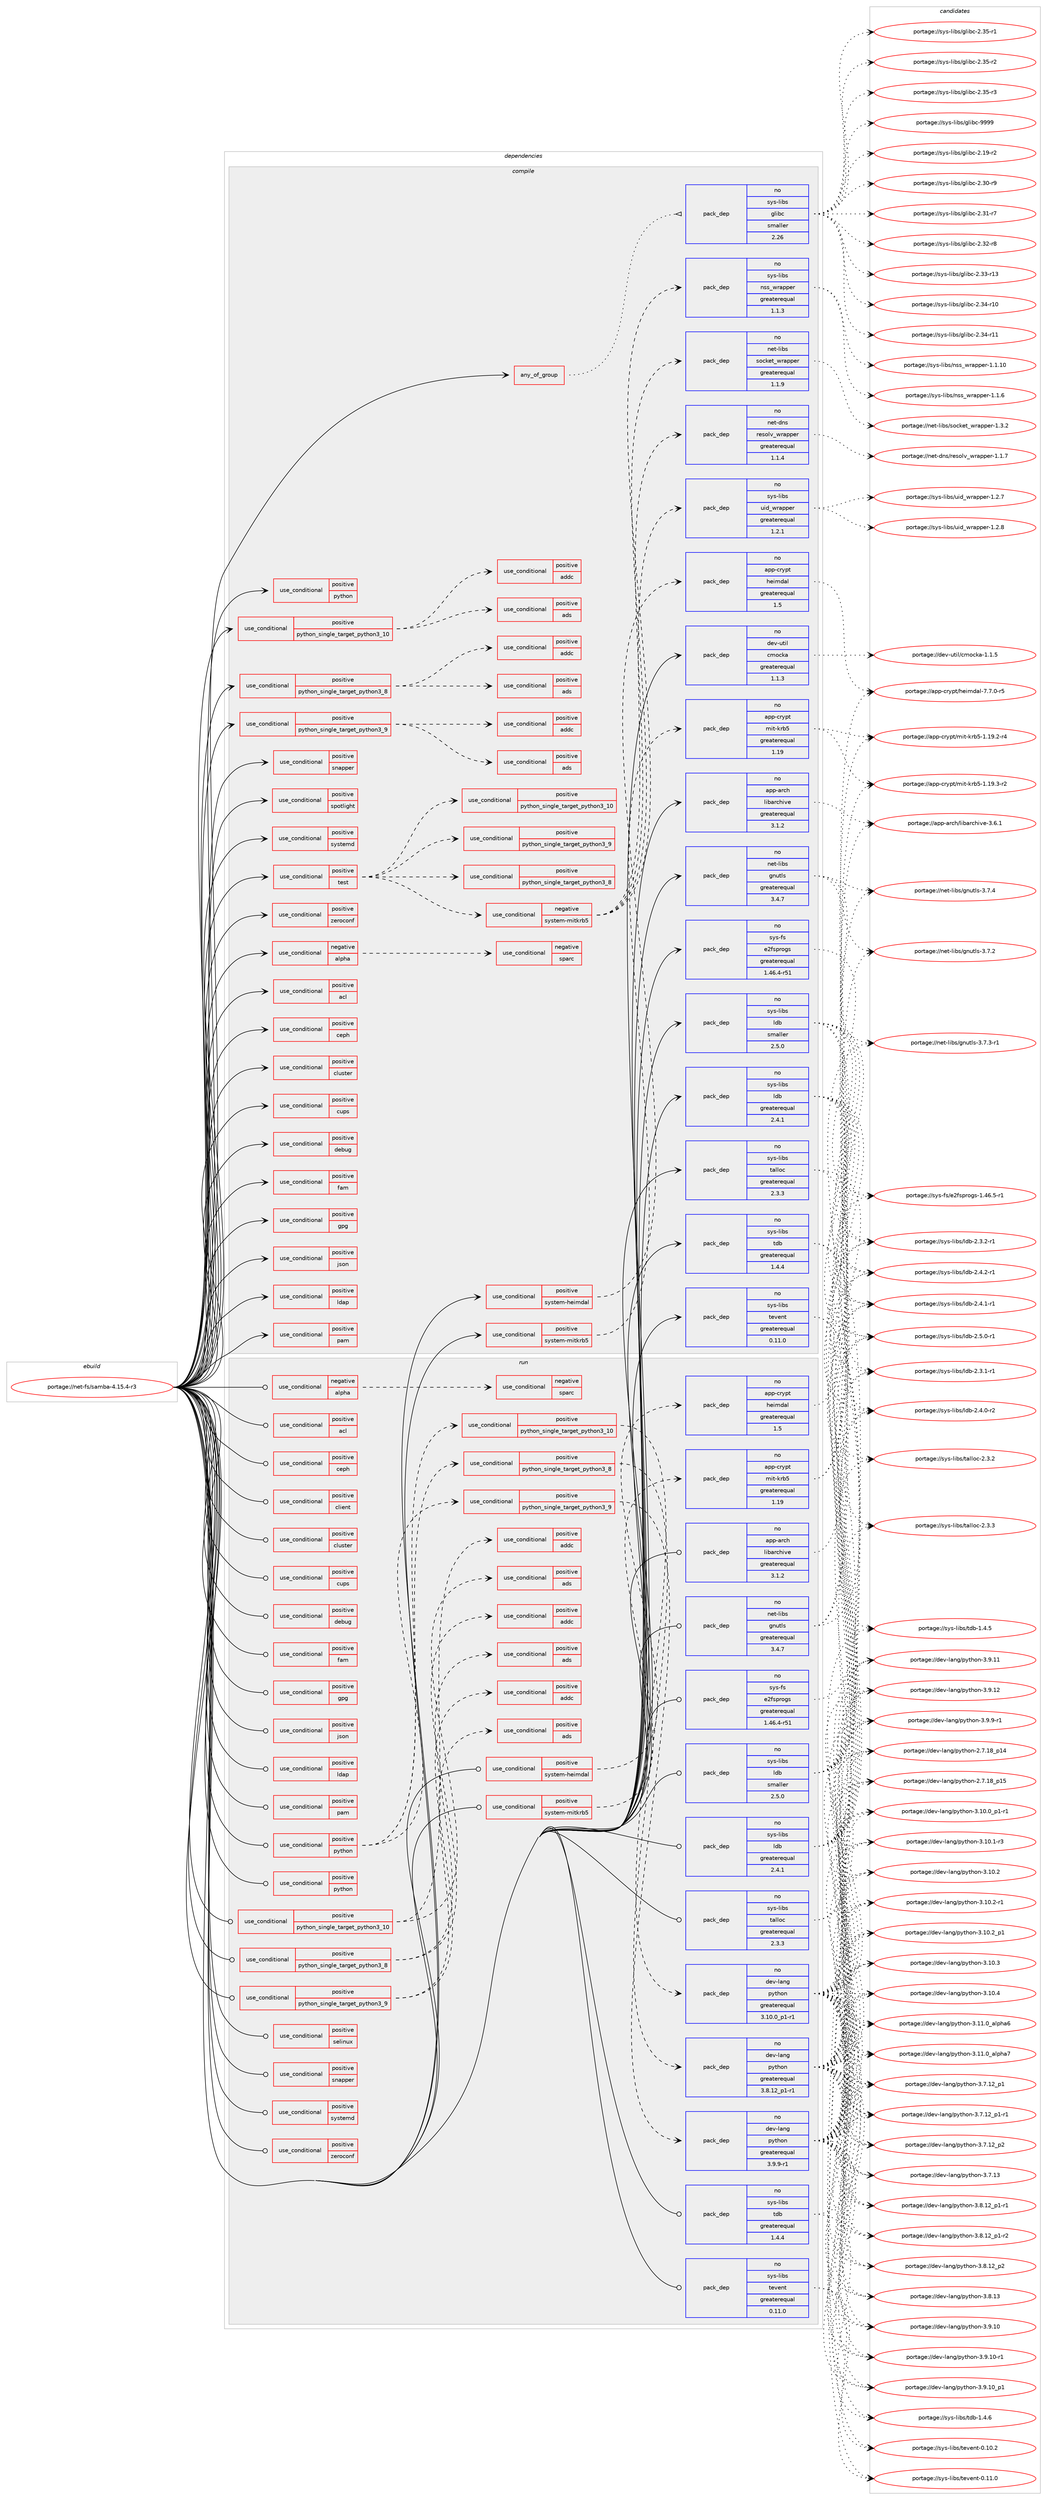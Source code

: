 digraph prolog {

# *************
# Graph options
# *************

newrank=true;
concentrate=true;
compound=true;
graph [rankdir=LR,fontname=Helvetica,fontsize=10,ranksep=1.5];#, ranksep=2.5, nodesep=0.2];
edge  [arrowhead=vee];
node  [fontname=Helvetica,fontsize=10];

# **********
# The ebuild
# **********

subgraph cluster_leftcol {
color=gray;
rank=same;
label=<<i>ebuild</i>>;
id [label="portage://net-fs/samba-4.15.4-r3", color=red, width=4, href="../net-fs/samba-4.15.4-r3.svg"];
}

# ****************
# The dependencies
# ****************

subgraph cluster_midcol {
color=gray;
label=<<i>dependencies</i>>;
subgraph cluster_compile {
fillcolor="#eeeeee";
style=filled;
label=<<i>compile</i>>;
subgraph any3 {
dependency158 [label=<<TABLE BORDER="0" CELLBORDER="1" CELLSPACING="0" CELLPADDING="4"><TR><TD CELLPADDING="10">any_of_group</TD></TR></TABLE>>, shape=none, color=red];# *** BEGIN UNKNOWN DEPENDENCY TYPE (TODO) ***
# dependency158 -> package_dependency(portage://net-fs/samba-4.15.4-r3,install,no,net-libs,rpcsvc-proto,none,[,,],[],[])
# *** END UNKNOWN DEPENDENCY TYPE (TODO) ***

subgraph pack40 {
dependency159 [label=<<TABLE BORDER="0" CELLBORDER="1" CELLSPACING="0" CELLPADDING="4" WIDTH="220"><TR><TD ROWSPAN="6" CELLPADDING="30">pack_dep</TD></TR><TR><TD WIDTH="110">no</TD></TR><TR><TD>sys-libs</TD></TR><TR><TD>glibc</TD></TR><TR><TD>smaller</TD></TR><TR><TD>2.26</TD></TR></TABLE>>, shape=none, color=blue];
}
dependency158:e -> dependency159:w [weight=20,style="dotted",arrowhead="oinv"];
}
id:e -> dependency158:w [weight=20,style="solid",arrowhead="vee"];
subgraph cond117 {
dependency160 [label=<<TABLE BORDER="0" CELLBORDER="1" CELLSPACING="0" CELLPADDING="4"><TR><TD ROWSPAN="3" CELLPADDING="10">use_conditional</TD></TR><TR><TD>negative</TD></TR><TR><TD>alpha</TD></TR></TABLE>>, shape=none, color=red];
subgraph cond118 {
dependency161 [label=<<TABLE BORDER="0" CELLBORDER="1" CELLSPACING="0" CELLPADDING="4"><TR><TD ROWSPAN="3" CELLPADDING="10">use_conditional</TD></TR><TR><TD>negative</TD></TR><TR><TD>sparc</TD></TR></TABLE>>, shape=none, color=red];
# *** BEGIN UNKNOWN DEPENDENCY TYPE (TODO) ***
# dependency161 -> package_dependency(portage://net-fs/samba-4.15.4-r3,install,no,sys-libs,libunwind,none,[,,],any_same_slot,[])
# *** END UNKNOWN DEPENDENCY TYPE (TODO) ***

}
dependency160:e -> dependency161:w [weight=20,style="dashed",arrowhead="vee"];
}
id:e -> dependency160:w [weight=20,style="solid",arrowhead="vee"];
subgraph cond119 {
dependency162 [label=<<TABLE BORDER="0" CELLBORDER="1" CELLSPACING="0" CELLPADDING="4"><TR><TD ROWSPAN="3" CELLPADDING="10">use_conditional</TD></TR><TR><TD>positive</TD></TR><TR><TD>acl</TD></TR></TABLE>>, shape=none, color=red];
# *** BEGIN UNKNOWN DEPENDENCY TYPE (TODO) ***
# dependency162 -> package_dependency(portage://net-fs/samba-4.15.4-r3,install,no,virtual,acl,none,[,,],[],[])
# *** END UNKNOWN DEPENDENCY TYPE (TODO) ***

}
id:e -> dependency162:w [weight=20,style="solid",arrowhead="vee"];
subgraph cond120 {
dependency163 [label=<<TABLE BORDER="0" CELLBORDER="1" CELLSPACING="0" CELLPADDING="4"><TR><TD ROWSPAN="3" CELLPADDING="10">use_conditional</TD></TR><TR><TD>positive</TD></TR><TR><TD>ceph</TD></TR></TABLE>>, shape=none, color=red];
# *** BEGIN UNKNOWN DEPENDENCY TYPE (TODO) ***
# dependency163 -> package_dependency(portage://net-fs/samba-4.15.4-r3,install,no,sys-cluster,ceph,none,[,,],[],[])
# *** END UNKNOWN DEPENDENCY TYPE (TODO) ***

}
id:e -> dependency163:w [weight=20,style="solid",arrowhead="vee"];
subgraph cond121 {
dependency164 [label=<<TABLE BORDER="0" CELLBORDER="1" CELLSPACING="0" CELLPADDING="4"><TR><TD ROWSPAN="3" CELLPADDING="10">use_conditional</TD></TR><TR><TD>positive</TD></TR><TR><TD>cluster</TD></TR></TABLE>>, shape=none, color=red];
# *** BEGIN UNKNOWN DEPENDENCY TYPE (TODO) ***
# dependency164 -> package_dependency(portage://net-fs/samba-4.15.4-r3,install,no,net-libs,rpcsvc-proto,none,[,,],[],[])
# *** END UNKNOWN DEPENDENCY TYPE (TODO) ***

}
id:e -> dependency164:w [weight=20,style="solid",arrowhead="vee"];
subgraph cond122 {
dependency165 [label=<<TABLE BORDER="0" CELLBORDER="1" CELLSPACING="0" CELLPADDING="4"><TR><TD ROWSPAN="3" CELLPADDING="10">use_conditional</TD></TR><TR><TD>positive</TD></TR><TR><TD>cups</TD></TR></TABLE>>, shape=none, color=red];
# *** BEGIN UNKNOWN DEPENDENCY TYPE (TODO) ***
# dependency165 -> package_dependency(portage://net-fs/samba-4.15.4-r3,install,no,net-print,cups,none,[,,],[],[])
# *** END UNKNOWN DEPENDENCY TYPE (TODO) ***

}
id:e -> dependency165:w [weight=20,style="solid",arrowhead="vee"];
subgraph cond123 {
dependency166 [label=<<TABLE BORDER="0" CELLBORDER="1" CELLSPACING="0" CELLPADDING="4"><TR><TD ROWSPAN="3" CELLPADDING="10">use_conditional</TD></TR><TR><TD>positive</TD></TR><TR><TD>debug</TD></TR></TABLE>>, shape=none, color=red];
# *** BEGIN UNKNOWN DEPENDENCY TYPE (TODO) ***
# dependency166 -> package_dependency(portage://net-fs/samba-4.15.4-r3,install,no,dev-util,lttng-ust,none,[,,],[],[])
# *** END UNKNOWN DEPENDENCY TYPE (TODO) ***

}
id:e -> dependency166:w [weight=20,style="solid",arrowhead="vee"];
subgraph cond124 {
dependency167 [label=<<TABLE BORDER="0" CELLBORDER="1" CELLSPACING="0" CELLPADDING="4"><TR><TD ROWSPAN="3" CELLPADDING="10">use_conditional</TD></TR><TR><TD>positive</TD></TR><TR><TD>fam</TD></TR></TABLE>>, shape=none, color=red];
# *** BEGIN UNKNOWN DEPENDENCY TYPE (TODO) ***
# dependency167 -> package_dependency(portage://net-fs/samba-4.15.4-r3,install,no,virtual,fam,none,[,,],[],[])
# *** END UNKNOWN DEPENDENCY TYPE (TODO) ***

}
id:e -> dependency167:w [weight=20,style="solid",arrowhead="vee"];
subgraph cond125 {
dependency168 [label=<<TABLE BORDER="0" CELLBORDER="1" CELLSPACING="0" CELLPADDING="4"><TR><TD ROWSPAN="3" CELLPADDING="10">use_conditional</TD></TR><TR><TD>positive</TD></TR><TR><TD>gpg</TD></TR></TABLE>>, shape=none, color=red];
# *** BEGIN UNKNOWN DEPENDENCY TYPE (TODO) ***
# dependency168 -> package_dependency(portage://net-fs/samba-4.15.4-r3,install,no,app-crypt,gpgme,none,[,,],any_same_slot,[])
# *** END UNKNOWN DEPENDENCY TYPE (TODO) ***

}
id:e -> dependency168:w [weight=20,style="solid",arrowhead="vee"];
subgraph cond126 {
dependency169 [label=<<TABLE BORDER="0" CELLBORDER="1" CELLSPACING="0" CELLPADDING="4"><TR><TD ROWSPAN="3" CELLPADDING="10">use_conditional</TD></TR><TR><TD>positive</TD></TR><TR><TD>json</TD></TR></TABLE>>, shape=none, color=red];
# *** BEGIN UNKNOWN DEPENDENCY TYPE (TODO) ***
# dependency169 -> package_dependency(portage://net-fs/samba-4.15.4-r3,install,no,dev-libs,jansson,none,[,,],any_same_slot,[])
# *** END UNKNOWN DEPENDENCY TYPE (TODO) ***

}
id:e -> dependency169:w [weight=20,style="solid",arrowhead="vee"];
subgraph cond127 {
dependency170 [label=<<TABLE BORDER="0" CELLBORDER="1" CELLSPACING="0" CELLPADDING="4"><TR><TD ROWSPAN="3" CELLPADDING="10">use_conditional</TD></TR><TR><TD>positive</TD></TR><TR><TD>ldap</TD></TR></TABLE>>, shape=none, color=red];
# *** BEGIN UNKNOWN DEPENDENCY TYPE (TODO) ***
# dependency170 -> package_dependency(portage://net-fs/samba-4.15.4-r3,install,no,net-nds,openldap,none,[,,],any_same_slot,[use(optenable(abi_x86_32),negative),use(optenable(abi_x86_64),negative),use(optenable(abi_x86_x32),negative),use(optenable(abi_mips_n32),negative),use(optenable(abi_mips_n64),negative),use(optenable(abi_mips_o32),negative),use(optenable(abi_s390_32),negative),use(optenable(abi_s390_64),negative)])
# *** END UNKNOWN DEPENDENCY TYPE (TODO) ***

}
id:e -> dependency170:w [weight=20,style="solid",arrowhead="vee"];
subgraph cond128 {
dependency171 [label=<<TABLE BORDER="0" CELLBORDER="1" CELLSPACING="0" CELLPADDING="4"><TR><TD ROWSPAN="3" CELLPADDING="10">use_conditional</TD></TR><TR><TD>positive</TD></TR><TR><TD>pam</TD></TR></TABLE>>, shape=none, color=red];
# *** BEGIN UNKNOWN DEPENDENCY TYPE (TODO) ***
# dependency171 -> package_dependency(portage://net-fs/samba-4.15.4-r3,install,no,sys-libs,pam,none,[,,],[],[])
# *** END UNKNOWN DEPENDENCY TYPE (TODO) ***

}
id:e -> dependency171:w [weight=20,style="solid",arrowhead="vee"];
subgraph cond129 {
dependency172 [label=<<TABLE BORDER="0" CELLBORDER="1" CELLSPACING="0" CELLPADDING="4"><TR><TD ROWSPAN="3" CELLPADDING="10">use_conditional</TD></TR><TR><TD>positive</TD></TR><TR><TD>python</TD></TR></TABLE>>, shape=none, color=red];
# *** BEGIN UNKNOWN DEPENDENCY TYPE (TODO) ***
# dependency172 -> package_dependency(portage://net-fs/samba-4.15.4-r3,install,no,sys-libs,ldb,none,[,,],[],[use(enable(python),none),use(optenable(python_single_target_python3_8),negative),use(optenable(python_single_target_python3_9),negative),use(optenable(python_single_target_python3_10),negative)])
# *** END UNKNOWN DEPENDENCY TYPE (TODO) ***

# *** BEGIN UNKNOWN DEPENDENCY TYPE (TODO) ***
# dependency172 -> package_dependency(portage://net-fs/samba-4.15.4-r3,install,no,sys-libs,talloc,none,[,,],[],[use(enable(python),none),use(optenable(python_single_target_python3_8),negative),use(optenable(python_single_target_python3_9),negative),use(optenable(python_single_target_python3_10),negative)])
# *** END UNKNOWN DEPENDENCY TYPE (TODO) ***

# *** BEGIN UNKNOWN DEPENDENCY TYPE (TODO) ***
# dependency172 -> package_dependency(portage://net-fs/samba-4.15.4-r3,install,no,sys-libs,tdb,none,[,,],[],[use(enable(python),none),use(optenable(python_single_target_python3_8),negative),use(optenable(python_single_target_python3_9),negative),use(optenable(python_single_target_python3_10),negative)])
# *** END UNKNOWN DEPENDENCY TYPE (TODO) ***

# *** BEGIN UNKNOWN DEPENDENCY TYPE (TODO) ***
# dependency172 -> package_dependency(portage://net-fs/samba-4.15.4-r3,install,no,sys-libs,tevent,none,[,,],[],[use(enable(python),none),use(optenable(python_single_target_python3_8),negative),use(optenable(python_single_target_python3_9),negative),use(optenable(python_single_target_python3_10),negative)])
# *** END UNKNOWN DEPENDENCY TYPE (TODO) ***

}
id:e -> dependency172:w [weight=20,style="solid",arrowhead="vee"];
subgraph cond130 {
dependency173 [label=<<TABLE BORDER="0" CELLBORDER="1" CELLSPACING="0" CELLPADDING="4"><TR><TD ROWSPAN="3" CELLPADDING="10">use_conditional</TD></TR><TR><TD>positive</TD></TR><TR><TD>python_single_target_python3_10</TD></TR></TABLE>>, shape=none, color=red];
subgraph cond131 {
dependency174 [label=<<TABLE BORDER="0" CELLBORDER="1" CELLSPACING="0" CELLPADDING="4"><TR><TD ROWSPAN="3" CELLPADDING="10">use_conditional</TD></TR><TR><TD>positive</TD></TR><TR><TD>addc</TD></TR></TABLE>>, shape=none, color=red];
# *** BEGIN UNKNOWN DEPENDENCY TYPE (TODO) ***
# dependency174 -> package_dependency(portage://net-fs/samba-4.15.4-r3,install,no,dev-python,dnspython,none,[,,],any_same_slot,[use(enable(python_targets_python3_10),negative)])
# *** END UNKNOWN DEPENDENCY TYPE (TODO) ***

# *** BEGIN UNKNOWN DEPENDENCY TYPE (TODO) ***
# dependency174 -> package_dependency(portage://net-fs/samba-4.15.4-r3,install,no,dev-python,markdown,none,[,,],[],[use(enable(python_targets_python3_10),negative)])
# *** END UNKNOWN DEPENDENCY TYPE (TODO) ***

}
dependency173:e -> dependency174:w [weight=20,style="dashed",arrowhead="vee"];
subgraph cond132 {
dependency175 [label=<<TABLE BORDER="0" CELLBORDER="1" CELLSPACING="0" CELLPADDING="4"><TR><TD ROWSPAN="3" CELLPADDING="10">use_conditional</TD></TR><TR><TD>positive</TD></TR><TR><TD>ads</TD></TR></TABLE>>, shape=none, color=red];
# *** BEGIN UNKNOWN DEPENDENCY TYPE (TODO) ***
# dependency175 -> package_dependency(portage://net-fs/samba-4.15.4-r3,install,no,dev-python,dnspython,none,[,,],any_same_slot,[use(enable(python_targets_python3_10),negative)])
# *** END UNKNOWN DEPENDENCY TYPE (TODO) ***

# *** BEGIN UNKNOWN DEPENDENCY TYPE (TODO) ***
# dependency175 -> package_dependency(portage://net-fs/samba-4.15.4-r3,install,no,net-dns,bind-tools,none,[,,],[],[use(enable(gssapi),none)])
# *** END UNKNOWN DEPENDENCY TYPE (TODO) ***

}
dependency173:e -> dependency175:w [weight=20,style="dashed",arrowhead="vee"];
}
id:e -> dependency173:w [weight=20,style="solid",arrowhead="vee"];
subgraph cond133 {
dependency176 [label=<<TABLE BORDER="0" CELLBORDER="1" CELLSPACING="0" CELLPADDING="4"><TR><TD ROWSPAN="3" CELLPADDING="10">use_conditional</TD></TR><TR><TD>positive</TD></TR><TR><TD>python_single_target_python3_8</TD></TR></TABLE>>, shape=none, color=red];
subgraph cond134 {
dependency177 [label=<<TABLE BORDER="0" CELLBORDER="1" CELLSPACING="0" CELLPADDING="4"><TR><TD ROWSPAN="3" CELLPADDING="10">use_conditional</TD></TR><TR><TD>positive</TD></TR><TR><TD>addc</TD></TR></TABLE>>, shape=none, color=red];
# *** BEGIN UNKNOWN DEPENDENCY TYPE (TODO) ***
# dependency177 -> package_dependency(portage://net-fs/samba-4.15.4-r3,install,no,dev-python,dnspython,none,[,,],any_same_slot,[use(enable(python_targets_python3_8),negative)])
# *** END UNKNOWN DEPENDENCY TYPE (TODO) ***

# *** BEGIN UNKNOWN DEPENDENCY TYPE (TODO) ***
# dependency177 -> package_dependency(portage://net-fs/samba-4.15.4-r3,install,no,dev-python,markdown,none,[,,],[],[use(enable(python_targets_python3_8),negative)])
# *** END UNKNOWN DEPENDENCY TYPE (TODO) ***

}
dependency176:e -> dependency177:w [weight=20,style="dashed",arrowhead="vee"];
subgraph cond135 {
dependency178 [label=<<TABLE BORDER="0" CELLBORDER="1" CELLSPACING="0" CELLPADDING="4"><TR><TD ROWSPAN="3" CELLPADDING="10">use_conditional</TD></TR><TR><TD>positive</TD></TR><TR><TD>ads</TD></TR></TABLE>>, shape=none, color=red];
# *** BEGIN UNKNOWN DEPENDENCY TYPE (TODO) ***
# dependency178 -> package_dependency(portage://net-fs/samba-4.15.4-r3,install,no,dev-python,dnspython,none,[,,],any_same_slot,[use(enable(python_targets_python3_8),negative)])
# *** END UNKNOWN DEPENDENCY TYPE (TODO) ***

# *** BEGIN UNKNOWN DEPENDENCY TYPE (TODO) ***
# dependency178 -> package_dependency(portage://net-fs/samba-4.15.4-r3,install,no,net-dns,bind-tools,none,[,,],[],[use(enable(gssapi),none)])
# *** END UNKNOWN DEPENDENCY TYPE (TODO) ***

}
dependency176:e -> dependency178:w [weight=20,style="dashed",arrowhead="vee"];
}
id:e -> dependency176:w [weight=20,style="solid",arrowhead="vee"];
subgraph cond136 {
dependency179 [label=<<TABLE BORDER="0" CELLBORDER="1" CELLSPACING="0" CELLPADDING="4"><TR><TD ROWSPAN="3" CELLPADDING="10">use_conditional</TD></TR><TR><TD>positive</TD></TR><TR><TD>python_single_target_python3_9</TD></TR></TABLE>>, shape=none, color=red];
subgraph cond137 {
dependency180 [label=<<TABLE BORDER="0" CELLBORDER="1" CELLSPACING="0" CELLPADDING="4"><TR><TD ROWSPAN="3" CELLPADDING="10">use_conditional</TD></TR><TR><TD>positive</TD></TR><TR><TD>addc</TD></TR></TABLE>>, shape=none, color=red];
# *** BEGIN UNKNOWN DEPENDENCY TYPE (TODO) ***
# dependency180 -> package_dependency(portage://net-fs/samba-4.15.4-r3,install,no,dev-python,dnspython,none,[,,],any_same_slot,[use(enable(python_targets_python3_9),negative)])
# *** END UNKNOWN DEPENDENCY TYPE (TODO) ***

# *** BEGIN UNKNOWN DEPENDENCY TYPE (TODO) ***
# dependency180 -> package_dependency(portage://net-fs/samba-4.15.4-r3,install,no,dev-python,markdown,none,[,,],[],[use(enable(python_targets_python3_9),negative)])
# *** END UNKNOWN DEPENDENCY TYPE (TODO) ***

}
dependency179:e -> dependency180:w [weight=20,style="dashed",arrowhead="vee"];
subgraph cond138 {
dependency181 [label=<<TABLE BORDER="0" CELLBORDER="1" CELLSPACING="0" CELLPADDING="4"><TR><TD ROWSPAN="3" CELLPADDING="10">use_conditional</TD></TR><TR><TD>positive</TD></TR><TR><TD>ads</TD></TR></TABLE>>, shape=none, color=red];
# *** BEGIN UNKNOWN DEPENDENCY TYPE (TODO) ***
# dependency181 -> package_dependency(portage://net-fs/samba-4.15.4-r3,install,no,dev-python,dnspython,none,[,,],any_same_slot,[use(enable(python_targets_python3_9),negative)])
# *** END UNKNOWN DEPENDENCY TYPE (TODO) ***

# *** BEGIN UNKNOWN DEPENDENCY TYPE (TODO) ***
# dependency181 -> package_dependency(portage://net-fs/samba-4.15.4-r3,install,no,net-dns,bind-tools,none,[,,],[],[use(enable(gssapi),none)])
# *** END UNKNOWN DEPENDENCY TYPE (TODO) ***

}
dependency179:e -> dependency181:w [weight=20,style="dashed",arrowhead="vee"];
}
id:e -> dependency179:w [weight=20,style="solid",arrowhead="vee"];
subgraph cond139 {
dependency182 [label=<<TABLE BORDER="0" CELLBORDER="1" CELLSPACING="0" CELLPADDING="4"><TR><TD ROWSPAN="3" CELLPADDING="10">use_conditional</TD></TR><TR><TD>positive</TD></TR><TR><TD>snapper</TD></TR></TABLE>>, shape=none, color=red];
# *** BEGIN UNKNOWN DEPENDENCY TYPE (TODO) ***
# dependency182 -> package_dependency(portage://net-fs/samba-4.15.4-r3,install,no,sys-apps,dbus,none,[,,],[],[])
# *** END UNKNOWN DEPENDENCY TYPE (TODO) ***

}
id:e -> dependency182:w [weight=20,style="solid",arrowhead="vee"];
subgraph cond140 {
dependency183 [label=<<TABLE BORDER="0" CELLBORDER="1" CELLSPACING="0" CELLPADDING="4"><TR><TD ROWSPAN="3" CELLPADDING="10">use_conditional</TD></TR><TR><TD>positive</TD></TR><TR><TD>spotlight</TD></TR></TABLE>>, shape=none, color=red];
# *** BEGIN UNKNOWN DEPENDENCY TYPE (TODO) ***
# dependency183 -> package_dependency(portage://net-fs/samba-4.15.4-r3,install,no,dev-libs,glib,none,[,,],[],[])
# *** END UNKNOWN DEPENDENCY TYPE (TODO) ***

}
id:e -> dependency183:w [weight=20,style="solid",arrowhead="vee"];
subgraph cond141 {
dependency184 [label=<<TABLE BORDER="0" CELLBORDER="1" CELLSPACING="0" CELLPADDING="4"><TR><TD ROWSPAN="3" CELLPADDING="10">use_conditional</TD></TR><TR><TD>positive</TD></TR><TR><TD>system-heimdal</TD></TR></TABLE>>, shape=none, color=red];
subgraph pack41 {
dependency185 [label=<<TABLE BORDER="0" CELLBORDER="1" CELLSPACING="0" CELLPADDING="4" WIDTH="220"><TR><TD ROWSPAN="6" CELLPADDING="30">pack_dep</TD></TR><TR><TD WIDTH="110">no</TD></TR><TR><TD>app-crypt</TD></TR><TR><TD>heimdal</TD></TR><TR><TD>greaterequal</TD></TR><TR><TD>1.5</TD></TR></TABLE>>, shape=none, color=blue];
}
dependency184:e -> dependency185:w [weight=20,style="dashed",arrowhead="vee"];
}
id:e -> dependency184:w [weight=20,style="solid",arrowhead="vee"];
subgraph cond142 {
dependency186 [label=<<TABLE BORDER="0" CELLBORDER="1" CELLSPACING="0" CELLPADDING="4"><TR><TD ROWSPAN="3" CELLPADDING="10">use_conditional</TD></TR><TR><TD>positive</TD></TR><TR><TD>system-mitkrb5</TD></TR></TABLE>>, shape=none, color=red];
subgraph pack42 {
dependency187 [label=<<TABLE BORDER="0" CELLBORDER="1" CELLSPACING="0" CELLPADDING="4" WIDTH="220"><TR><TD ROWSPAN="6" CELLPADDING="30">pack_dep</TD></TR><TR><TD WIDTH="110">no</TD></TR><TR><TD>app-crypt</TD></TR><TR><TD>mit-krb5</TD></TR><TR><TD>greaterequal</TD></TR><TR><TD>1.19</TD></TR></TABLE>>, shape=none, color=blue];
}
dependency186:e -> dependency187:w [weight=20,style="dashed",arrowhead="vee"];
}
id:e -> dependency186:w [weight=20,style="solid",arrowhead="vee"];
subgraph cond143 {
dependency188 [label=<<TABLE BORDER="0" CELLBORDER="1" CELLSPACING="0" CELLPADDING="4"><TR><TD ROWSPAN="3" CELLPADDING="10">use_conditional</TD></TR><TR><TD>positive</TD></TR><TR><TD>systemd</TD></TR></TABLE>>, shape=none, color=red];
# *** BEGIN UNKNOWN DEPENDENCY TYPE (TODO) ***
# dependency188 -> package_dependency(portage://net-fs/samba-4.15.4-r3,install,no,sys-apps,systemd,none,[,,],[slot(0),equal],[])
# *** END UNKNOWN DEPENDENCY TYPE (TODO) ***

}
id:e -> dependency188:w [weight=20,style="solid",arrowhead="vee"];
subgraph cond144 {
dependency189 [label=<<TABLE BORDER="0" CELLBORDER="1" CELLSPACING="0" CELLPADDING="4"><TR><TD ROWSPAN="3" CELLPADDING="10">use_conditional</TD></TR><TR><TD>positive</TD></TR><TR><TD>test</TD></TR></TABLE>>, shape=none, color=red];
subgraph cond145 {
dependency190 [label=<<TABLE BORDER="0" CELLBORDER="1" CELLSPACING="0" CELLPADDING="4"><TR><TD ROWSPAN="3" CELLPADDING="10">use_conditional</TD></TR><TR><TD>positive</TD></TR><TR><TD>python_single_target_python3_8</TD></TR></TABLE>>, shape=none, color=red];
# *** BEGIN UNKNOWN DEPENDENCY TYPE (TODO) ***
# dependency190 -> package_dependency(portage://net-fs/samba-4.15.4-r3,install,no,dev-python,subunit,none,[,,],[],[use(enable(python_targets_python3_8),negative),use(optenable(abi_x86_32),negative),use(optenable(abi_x86_64),negative),use(optenable(abi_x86_x32),negative),use(optenable(abi_mips_n32),negative),use(optenable(abi_mips_n64),negative),use(optenable(abi_mips_o32),negative),use(optenable(abi_s390_32),negative),use(optenable(abi_s390_64),negative)])
# *** END UNKNOWN DEPENDENCY TYPE (TODO) ***

}
dependency189:e -> dependency190:w [weight=20,style="dashed",arrowhead="vee"];
subgraph cond146 {
dependency191 [label=<<TABLE BORDER="0" CELLBORDER="1" CELLSPACING="0" CELLPADDING="4"><TR><TD ROWSPAN="3" CELLPADDING="10">use_conditional</TD></TR><TR><TD>positive</TD></TR><TR><TD>python_single_target_python3_9</TD></TR></TABLE>>, shape=none, color=red];
# *** BEGIN UNKNOWN DEPENDENCY TYPE (TODO) ***
# dependency191 -> package_dependency(portage://net-fs/samba-4.15.4-r3,install,no,dev-python,subunit,none,[,,],[],[use(enable(python_targets_python3_9),negative),use(optenable(abi_x86_32),negative),use(optenable(abi_x86_64),negative),use(optenable(abi_x86_x32),negative),use(optenable(abi_mips_n32),negative),use(optenable(abi_mips_n64),negative),use(optenable(abi_mips_o32),negative),use(optenable(abi_s390_32),negative),use(optenable(abi_s390_64),negative)])
# *** END UNKNOWN DEPENDENCY TYPE (TODO) ***

}
dependency189:e -> dependency191:w [weight=20,style="dashed",arrowhead="vee"];
subgraph cond147 {
dependency192 [label=<<TABLE BORDER="0" CELLBORDER="1" CELLSPACING="0" CELLPADDING="4"><TR><TD ROWSPAN="3" CELLPADDING="10">use_conditional</TD></TR><TR><TD>positive</TD></TR><TR><TD>python_single_target_python3_10</TD></TR></TABLE>>, shape=none, color=red];
# *** BEGIN UNKNOWN DEPENDENCY TYPE (TODO) ***
# dependency192 -> package_dependency(portage://net-fs/samba-4.15.4-r3,install,no,dev-python,subunit,none,[,,],[],[use(enable(python_targets_python3_10),negative),use(optenable(abi_x86_32),negative),use(optenable(abi_x86_64),negative),use(optenable(abi_x86_x32),negative),use(optenable(abi_mips_n32),negative),use(optenable(abi_mips_n64),negative),use(optenable(abi_mips_o32),negative),use(optenable(abi_s390_32),negative),use(optenable(abi_s390_64),negative)])
# *** END UNKNOWN DEPENDENCY TYPE (TODO) ***

}
dependency189:e -> dependency192:w [weight=20,style="dashed",arrowhead="vee"];
subgraph cond148 {
dependency193 [label=<<TABLE BORDER="0" CELLBORDER="1" CELLSPACING="0" CELLPADDING="4"><TR><TD ROWSPAN="3" CELLPADDING="10">use_conditional</TD></TR><TR><TD>negative</TD></TR><TR><TD>system-mitkrb5</TD></TR></TABLE>>, shape=none, color=red];
subgraph pack43 {
dependency194 [label=<<TABLE BORDER="0" CELLBORDER="1" CELLSPACING="0" CELLPADDING="4" WIDTH="220"><TR><TD ROWSPAN="6" CELLPADDING="30">pack_dep</TD></TR><TR><TD WIDTH="110">no</TD></TR><TR><TD>net-dns</TD></TR><TR><TD>resolv_wrapper</TD></TR><TR><TD>greaterequal</TD></TR><TR><TD>1.1.4</TD></TR></TABLE>>, shape=none, color=blue];
}
dependency193:e -> dependency194:w [weight=20,style="dashed",arrowhead="vee"];
subgraph pack44 {
dependency195 [label=<<TABLE BORDER="0" CELLBORDER="1" CELLSPACING="0" CELLPADDING="4" WIDTH="220"><TR><TD ROWSPAN="6" CELLPADDING="30">pack_dep</TD></TR><TR><TD WIDTH="110">no</TD></TR><TR><TD>net-libs</TD></TR><TR><TD>socket_wrapper</TD></TR><TR><TD>greaterequal</TD></TR><TR><TD>1.1.9</TD></TR></TABLE>>, shape=none, color=blue];
}
dependency193:e -> dependency195:w [weight=20,style="dashed",arrowhead="vee"];
subgraph pack45 {
dependency196 [label=<<TABLE BORDER="0" CELLBORDER="1" CELLSPACING="0" CELLPADDING="4" WIDTH="220"><TR><TD ROWSPAN="6" CELLPADDING="30">pack_dep</TD></TR><TR><TD WIDTH="110">no</TD></TR><TR><TD>sys-libs</TD></TR><TR><TD>nss_wrapper</TD></TR><TR><TD>greaterequal</TD></TR><TR><TD>1.1.3</TD></TR></TABLE>>, shape=none, color=blue];
}
dependency193:e -> dependency196:w [weight=20,style="dashed",arrowhead="vee"];
subgraph pack46 {
dependency197 [label=<<TABLE BORDER="0" CELLBORDER="1" CELLSPACING="0" CELLPADDING="4" WIDTH="220"><TR><TD ROWSPAN="6" CELLPADDING="30">pack_dep</TD></TR><TR><TD WIDTH="110">no</TD></TR><TR><TD>sys-libs</TD></TR><TR><TD>uid_wrapper</TD></TR><TR><TD>greaterequal</TD></TR><TR><TD>1.2.1</TD></TR></TABLE>>, shape=none, color=blue];
}
dependency193:e -> dependency197:w [weight=20,style="dashed",arrowhead="vee"];
}
dependency189:e -> dependency193:w [weight=20,style="dashed",arrowhead="vee"];
}
id:e -> dependency189:w [weight=20,style="solid",arrowhead="vee"];
subgraph cond149 {
dependency198 [label=<<TABLE BORDER="0" CELLBORDER="1" CELLSPACING="0" CELLPADDING="4"><TR><TD ROWSPAN="3" CELLPADDING="10">use_conditional</TD></TR><TR><TD>positive</TD></TR><TR><TD>zeroconf</TD></TR></TABLE>>, shape=none, color=red];
# *** BEGIN UNKNOWN DEPENDENCY TYPE (TODO) ***
# dependency198 -> package_dependency(portage://net-fs/samba-4.15.4-r3,install,no,net-dns,avahi,none,[,,],[],[use(enable(dbus),none)])
# *** END UNKNOWN DEPENDENCY TYPE (TODO) ***

}
id:e -> dependency198:w [weight=20,style="solid",arrowhead="vee"];
subgraph pack47 {
dependency199 [label=<<TABLE BORDER="0" CELLBORDER="1" CELLSPACING="0" CELLPADDING="4" WIDTH="220"><TR><TD ROWSPAN="6" CELLPADDING="30">pack_dep</TD></TR><TR><TD WIDTH="110">no</TD></TR><TR><TD>app-arch</TD></TR><TR><TD>libarchive</TD></TR><TR><TD>greaterequal</TD></TR><TR><TD>3.1.2</TD></TR></TABLE>>, shape=none, color=blue];
}
id:e -> dependency199:w [weight=20,style="solid",arrowhead="vee"];
# *** BEGIN UNKNOWN DEPENDENCY TYPE (TODO) ***
# id -> package_dependency(portage://net-fs/samba-4.15.4-r3,install,no,dev-lang,perl,none,[,,],any_same_slot,[])
# *** END UNKNOWN DEPENDENCY TYPE (TODO) ***

# *** BEGIN UNKNOWN DEPENDENCY TYPE (TODO) ***
# id -> package_dependency(portage://net-fs/samba-4.15.4-r3,install,no,dev-libs,icu,none,[,,],any_same_slot,[use(optenable(abi_x86_32),negative),use(optenable(abi_x86_64),negative),use(optenable(abi_x86_x32),negative),use(optenable(abi_mips_n32),negative),use(optenable(abi_mips_n64),negative),use(optenable(abi_mips_o32),negative),use(optenable(abi_s390_32),negative),use(optenable(abi_s390_64),negative)])
# *** END UNKNOWN DEPENDENCY TYPE (TODO) ***

# *** BEGIN UNKNOWN DEPENDENCY TYPE (TODO) ***
# id -> package_dependency(portage://net-fs/samba-4.15.4-r3,install,no,dev-libs,libbsd,none,[,,],[],[use(optenable(abi_x86_32),negative),use(optenable(abi_x86_64),negative),use(optenable(abi_x86_x32),negative),use(optenable(abi_mips_n32),negative),use(optenable(abi_mips_n64),negative),use(optenable(abi_mips_o32),negative),use(optenable(abi_s390_32),negative),use(optenable(abi_s390_64),negative)])
# *** END UNKNOWN DEPENDENCY TYPE (TODO) ***

# *** BEGIN UNKNOWN DEPENDENCY TYPE (TODO) ***
# id -> package_dependency(portage://net-fs/samba-4.15.4-r3,install,no,dev-libs,libtasn1,none,[,,],[],[use(optenable(abi_x86_32),negative),use(optenable(abi_x86_64),negative),use(optenable(abi_x86_x32),negative),use(optenable(abi_mips_n32),negative),use(optenable(abi_mips_n64),negative),use(optenable(abi_mips_o32),negative),use(optenable(abi_s390_32),negative),use(optenable(abi_s390_64),negative)])
# *** END UNKNOWN DEPENDENCY TYPE (TODO) ***

# *** BEGIN UNKNOWN DEPENDENCY TYPE (TODO) ***
# id -> package_dependency(portage://net-fs/samba-4.15.4-r3,install,no,dev-libs,popt,none,[,,],[],[use(optenable(abi_x86_32),negative),use(optenable(abi_x86_64),negative),use(optenable(abi_x86_x32),negative),use(optenable(abi_mips_n32),negative),use(optenable(abi_mips_n64),negative),use(optenable(abi_mips_o32),negative),use(optenable(abi_s390_32),negative),use(optenable(abi_s390_64),negative)])
# *** END UNKNOWN DEPENDENCY TYPE (TODO) ***

# *** BEGIN UNKNOWN DEPENDENCY TYPE (TODO) ***
# id -> package_dependency(portage://net-fs/samba-4.15.4-r3,install,no,dev-perl,Parse-Yapp,none,[,,],[],[])
# *** END UNKNOWN DEPENDENCY TYPE (TODO) ***

subgraph pack48 {
dependency200 [label=<<TABLE BORDER="0" CELLBORDER="1" CELLSPACING="0" CELLPADDING="4" WIDTH="220"><TR><TD ROWSPAN="6" CELLPADDING="30">pack_dep</TD></TR><TR><TD WIDTH="110">no</TD></TR><TR><TD>dev-util</TD></TR><TR><TD>cmocka</TD></TR><TR><TD>greaterequal</TD></TR><TR><TD>1.1.3</TD></TR></TABLE>>, shape=none, color=blue];
}
id:e -> dependency200:w [weight=20,style="solid",arrowhead="vee"];
subgraph pack49 {
dependency201 [label=<<TABLE BORDER="0" CELLBORDER="1" CELLSPACING="0" CELLPADDING="4" WIDTH="220"><TR><TD ROWSPAN="6" CELLPADDING="30">pack_dep</TD></TR><TR><TD WIDTH="110">no</TD></TR><TR><TD>net-libs</TD></TR><TR><TD>gnutls</TD></TR><TR><TD>greaterequal</TD></TR><TR><TD>3.4.7</TD></TR></TABLE>>, shape=none, color=blue];
}
id:e -> dependency201:w [weight=20,style="solid",arrowhead="vee"];
# *** BEGIN UNKNOWN DEPENDENCY TYPE (TODO) ***
# id -> package_dependency(portage://net-fs/samba-4.15.4-r3,install,no,net-libs,libtirpc,none,[,,],[],[use(optenable(abi_x86_32),negative),use(optenable(abi_x86_64),negative),use(optenable(abi_x86_x32),negative),use(optenable(abi_mips_n32),negative),use(optenable(abi_mips_n64),negative),use(optenable(abi_mips_o32),negative),use(optenable(abi_s390_32),negative),use(optenable(abi_s390_64),negative)])
# *** END UNKNOWN DEPENDENCY TYPE (TODO) ***

subgraph pack50 {
dependency202 [label=<<TABLE BORDER="0" CELLBORDER="1" CELLSPACING="0" CELLPADDING="4" WIDTH="220"><TR><TD ROWSPAN="6" CELLPADDING="30">pack_dep</TD></TR><TR><TD WIDTH="110">no</TD></TR><TR><TD>sys-fs</TD></TR><TR><TD>e2fsprogs</TD></TR><TR><TD>greaterequal</TD></TR><TR><TD>1.46.4-r51</TD></TR></TABLE>>, shape=none, color=blue];
}
id:e -> dependency202:w [weight=20,style="solid",arrowhead="vee"];
subgraph pack51 {
dependency203 [label=<<TABLE BORDER="0" CELLBORDER="1" CELLSPACING="0" CELLPADDING="4" WIDTH="220"><TR><TD ROWSPAN="6" CELLPADDING="30">pack_dep</TD></TR><TR><TD WIDTH="110">no</TD></TR><TR><TD>sys-libs</TD></TR><TR><TD>ldb</TD></TR><TR><TD>greaterequal</TD></TR><TR><TD>2.4.1</TD></TR></TABLE>>, shape=none, color=blue];
}
id:e -> dependency203:w [weight=20,style="solid",arrowhead="vee"];
subgraph pack52 {
dependency204 [label=<<TABLE BORDER="0" CELLBORDER="1" CELLSPACING="0" CELLPADDING="4" WIDTH="220"><TR><TD ROWSPAN="6" CELLPADDING="30">pack_dep</TD></TR><TR><TD WIDTH="110">no</TD></TR><TR><TD>sys-libs</TD></TR><TR><TD>ldb</TD></TR><TR><TD>smaller</TD></TR><TR><TD>2.5.0</TD></TR></TABLE>>, shape=none, color=blue];
}
id:e -> dependency204:w [weight=20,style="solid",arrowhead="vee"];
# *** BEGIN UNKNOWN DEPENDENCY TYPE (TODO) ***
# id -> package_dependency(portage://net-fs/samba-4.15.4-r3,install,no,sys-libs,libcap,none,[,,],[],[use(optenable(abi_x86_32),negative),use(optenable(abi_x86_64),negative),use(optenable(abi_x86_x32),negative),use(optenable(abi_mips_n32),negative),use(optenable(abi_mips_n64),negative),use(optenable(abi_mips_o32),negative),use(optenable(abi_s390_32),negative),use(optenable(abi_s390_64),negative)])
# *** END UNKNOWN DEPENDENCY TYPE (TODO) ***

# *** BEGIN UNKNOWN DEPENDENCY TYPE (TODO) ***
# id -> package_dependency(portage://net-fs/samba-4.15.4-r3,install,no,sys-libs,liburing,none,[,,],any_same_slot,[use(optenable(abi_x86_32),negative),use(optenable(abi_x86_64),negative),use(optenable(abi_x86_x32),negative),use(optenable(abi_mips_n32),negative),use(optenable(abi_mips_n64),negative),use(optenable(abi_mips_o32),negative),use(optenable(abi_s390_32),negative),use(optenable(abi_s390_64),negative)])
# *** END UNKNOWN DEPENDENCY TYPE (TODO) ***

# *** BEGIN UNKNOWN DEPENDENCY TYPE (TODO) ***
# id -> package_dependency(portage://net-fs/samba-4.15.4-r3,install,no,sys-libs,ncurses,none,[,,],[slot(0),equal],[])
# *** END UNKNOWN DEPENDENCY TYPE (TODO) ***

# *** BEGIN UNKNOWN DEPENDENCY TYPE (TODO) ***
# id -> package_dependency(portage://net-fs/samba-4.15.4-r3,install,no,sys-libs,readline,none,[,,],[slot(0),equal],[])
# *** END UNKNOWN DEPENDENCY TYPE (TODO) ***

subgraph pack53 {
dependency205 [label=<<TABLE BORDER="0" CELLBORDER="1" CELLSPACING="0" CELLPADDING="4" WIDTH="220"><TR><TD ROWSPAN="6" CELLPADDING="30">pack_dep</TD></TR><TR><TD WIDTH="110">no</TD></TR><TR><TD>sys-libs</TD></TR><TR><TD>talloc</TD></TR><TR><TD>greaterequal</TD></TR><TR><TD>2.3.3</TD></TR></TABLE>>, shape=none, color=blue];
}
id:e -> dependency205:w [weight=20,style="solid",arrowhead="vee"];
subgraph pack54 {
dependency206 [label=<<TABLE BORDER="0" CELLBORDER="1" CELLSPACING="0" CELLPADDING="4" WIDTH="220"><TR><TD ROWSPAN="6" CELLPADDING="30">pack_dep</TD></TR><TR><TD WIDTH="110">no</TD></TR><TR><TD>sys-libs</TD></TR><TR><TD>tdb</TD></TR><TR><TD>greaterequal</TD></TR><TR><TD>1.4.4</TD></TR></TABLE>>, shape=none, color=blue];
}
id:e -> dependency206:w [weight=20,style="solid",arrowhead="vee"];
subgraph pack55 {
dependency207 [label=<<TABLE BORDER="0" CELLBORDER="1" CELLSPACING="0" CELLPADDING="4" WIDTH="220"><TR><TD ROWSPAN="6" CELLPADDING="30">pack_dep</TD></TR><TR><TD WIDTH="110">no</TD></TR><TR><TD>sys-libs</TD></TR><TR><TD>tevent</TD></TR><TR><TD>greaterequal</TD></TR><TR><TD>0.11.0</TD></TR></TABLE>>, shape=none, color=blue];
}
id:e -> dependency207:w [weight=20,style="solid",arrowhead="vee"];
# *** BEGIN UNKNOWN DEPENDENCY TYPE (TODO) ***
# id -> package_dependency(portage://net-fs/samba-4.15.4-r3,install,no,sys-libs,zlib,none,[,,],[],[use(optenable(abi_x86_32),negative),use(optenable(abi_x86_64),negative),use(optenable(abi_x86_x32),negative),use(optenable(abi_mips_n32),negative),use(optenable(abi_mips_n64),negative),use(optenable(abi_mips_o32),negative),use(optenable(abi_s390_32),negative),use(optenable(abi_s390_64),negative)])
# *** END UNKNOWN DEPENDENCY TYPE (TODO) ***

# *** BEGIN UNKNOWN DEPENDENCY TYPE (TODO) ***
# id -> package_dependency(portage://net-fs/samba-4.15.4-r3,install,no,virtual,libcrypt,none,[,,],any_same_slot,[use(optenable(abi_x86_32),negative),use(optenable(abi_x86_64),negative),use(optenable(abi_x86_x32),negative),use(optenable(abi_mips_n32),negative),use(optenable(abi_mips_n64),negative),use(optenable(abi_mips_o32),negative),use(optenable(abi_s390_32),negative),use(optenable(abi_s390_64),negative)])
# *** END UNKNOWN DEPENDENCY TYPE (TODO) ***

# *** BEGIN UNKNOWN DEPENDENCY TYPE (TODO) ***
# id -> package_dependency(portage://net-fs/samba-4.15.4-r3,install,no,virtual,libiconv,none,[,,],[],[])
# *** END UNKNOWN DEPENDENCY TYPE (TODO) ***

}
subgraph cluster_compileandrun {
fillcolor="#eeeeee";
style=filled;
label=<<i>compile and run</i>>;
}
subgraph cluster_run {
fillcolor="#eeeeee";
style=filled;
label=<<i>run</i>>;
subgraph cond150 {
dependency208 [label=<<TABLE BORDER="0" CELLBORDER="1" CELLSPACING="0" CELLPADDING="4"><TR><TD ROWSPAN="3" CELLPADDING="10">use_conditional</TD></TR><TR><TD>negative</TD></TR><TR><TD>alpha</TD></TR></TABLE>>, shape=none, color=red];
subgraph cond151 {
dependency209 [label=<<TABLE BORDER="0" CELLBORDER="1" CELLSPACING="0" CELLPADDING="4"><TR><TD ROWSPAN="3" CELLPADDING="10">use_conditional</TD></TR><TR><TD>negative</TD></TR><TR><TD>sparc</TD></TR></TABLE>>, shape=none, color=red];
# *** BEGIN UNKNOWN DEPENDENCY TYPE (TODO) ***
# dependency209 -> package_dependency(portage://net-fs/samba-4.15.4-r3,run,no,sys-libs,libunwind,none,[,,],any_same_slot,[])
# *** END UNKNOWN DEPENDENCY TYPE (TODO) ***

}
dependency208:e -> dependency209:w [weight=20,style="dashed",arrowhead="vee"];
}
id:e -> dependency208:w [weight=20,style="solid",arrowhead="odot"];
subgraph cond152 {
dependency210 [label=<<TABLE BORDER="0" CELLBORDER="1" CELLSPACING="0" CELLPADDING="4"><TR><TD ROWSPAN="3" CELLPADDING="10">use_conditional</TD></TR><TR><TD>positive</TD></TR><TR><TD>acl</TD></TR></TABLE>>, shape=none, color=red];
# *** BEGIN UNKNOWN DEPENDENCY TYPE (TODO) ***
# dependency210 -> package_dependency(portage://net-fs/samba-4.15.4-r3,run,no,virtual,acl,none,[,,],[],[])
# *** END UNKNOWN DEPENDENCY TYPE (TODO) ***

}
id:e -> dependency210:w [weight=20,style="solid",arrowhead="odot"];
subgraph cond153 {
dependency211 [label=<<TABLE BORDER="0" CELLBORDER="1" CELLSPACING="0" CELLPADDING="4"><TR><TD ROWSPAN="3" CELLPADDING="10">use_conditional</TD></TR><TR><TD>positive</TD></TR><TR><TD>ceph</TD></TR></TABLE>>, shape=none, color=red];
# *** BEGIN UNKNOWN DEPENDENCY TYPE (TODO) ***
# dependency211 -> package_dependency(portage://net-fs/samba-4.15.4-r3,run,no,sys-cluster,ceph,none,[,,],[],[])
# *** END UNKNOWN DEPENDENCY TYPE (TODO) ***

}
id:e -> dependency211:w [weight=20,style="solid",arrowhead="odot"];
subgraph cond154 {
dependency212 [label=<<TABLE BORDER="0" CELLBORDER="1" CELLSPACING="0" CELLPADDING="4"><TR><TD ROWSPAN="3" CELLPADDING="10">use_conditional</TD></TR><TR><TD>positive</TD></TR><TR><TD>client</TD></TR></TABLE>>, shape=none, color=red];
# *** BEGIN UNKNOWN DEPENDENCY TYPE (TODO) ***
# dependency212 -> package_dependency(portage://net-fs/samba-4.15.4-r3,run,no,net-fs,cifs-utils,none,[,,],[],[use(optenable(ads),none)])
# *** END UNKNOWN DEPENDENCY TYPE (TODO) ***

}
id:e -> dependency212:w [weight=20,style="solid",arrowhead="odot"];
subgraph cond155 {
dependency213 [label=<<TABLE BORDER="0" CELLBORDER="1" CELLSPACING="0" CELLPADDING="4"><TR><TD ROWSPAN="3" CELLPADDING="10">use_conditional</TD></TR><TR><TD>positive</TD></TR><TR><TD>cluster</TD></TR></TABLE>>, shape=none, color=red];
# *** BEGIN UNKNOWN DEPENDENCY TYPE (TODO) ***
# dependency213 -> package_dependency(portage://net-fs/samba-4.15.4-r3,run,no,net-libs,rpcsvc-proto,none,[,,],[],[])
# *** END UNKNOWN DEPENDENCY TYPE (TODO) ***

}
id:e -> dependency213:w [weight=20,style="solid",arrowhead="odot"];
subgraph cond156 {
dependency214 [label=<<TABLE BORDER="0" CELLBORDER="1" CELLSPACING="0" CELLPADDING="4"><TR><TD ROWSPAN="3" CELLPADDING="10">use_conditional</TD></TR><TR><TD>positive</TD></TR><TR><TD>cups</TD></TR></TABLE>>, shape=none, color=red];
# *** BEGIN UNKNOWN DEPENDENCY TYPE (TODO) ***
# dependency214 -> package_dependency(portage://net-fs/samba-4.15.4-r3,run,no,net-print,cups,none,[,,],[],[])
# *** END UNKNOWN DEPENDENCY TYPE (TODO) ***

}
id:e -> dependency214:w [weight=20,style="solid",arrowhead="odot"];
subgraph cond157 {
dependency215 [label=<<TABLE BORDER="0" CELLBORDER="1" CELLSPACING="0" CELLPADDING="4"><TR><TD ROWSPAN="3" CELLPADDING="10">use_conditional</TD></TR><TR><TD>positive</TD></TR><TR><TD>debug</TD></TR></TABLE>>, shape=none, color=red];
# *** BEGIN UNKNOWN DEPENDENCY TYPE (TODO) ***
# dependency215 -> package_dependency(portage://net-fs/samba-4.15.4-r3,run,no,dev-util,lttng-ust,none,[,,],[],[])
# *** END UNKNOWN DEPENDENCY TYPE (TODO) ***

}
id:e -> dependency215:w [weight=20,style="solid",arrowhead="odot"];
subgraph cond158 {
dependency216 [label=<<TABLE BORDER="0" CELLBORDER="1" CELLSPACING="0" CELLPADDING="4"><TR><TD ROWSPAN="3" CELLPADDING="10">use_conditional</TD></TR><TR><TD>positive</TD></TR><TR><TD>fam</TD></TR></TABLE>>, shape=none, color=red];
# *** BEGIN UNKNOWN DEPENDENCY TYPE (TODO) ***
# dependency216 -> package_dependency(portage://net-fs/samba-4.15.4-r3,run,no,virtual,fam,none,[,,],[],[])
# *** END UNKNOWN DEPENDENCY TYPE (TODO) ***

}
id:e -> dependency216:w [weight=20,style="solid",arrowhead="odot"];
subgraph cond159 {
dependency217 [label=<<TABLE BORDER="0" CELLBORDER="1" CELLSPACING="0" CELLPADDING="4"><TR><TD ROWSPAN="3" CELLPADDING="10">use_conditional</TD></TR><TR><TD>positive</TD></TR><TR><TD>gpg</TD></TR></TABLE>>, shape=none, color=red];
# *** BEGIN UNKNOWN DEPENDENCY TYPE (TODO) ***
# dependency217 -> package_dependency(portage://net-fs/samba-4.15.4-r3,run,no,app-crypt,gpgme,none,[,,],any_same_slot,[])
# *** END UNKNOWN DEPENDENCY TYPE (TODO) ***

}
id:e -> dependency217:w [weight=20,style="solid",arrowhead="odot"];
subgraph cond160 {
dependency218 [label=<<TABLE BORDER="0" CELLBORDER="1" CELLSPACING="0" CELLPADDING="4"><TR><TD ROWSPAN="3" CELLPADDING="10">use_conditional</TD></TR><TR><TD>positive</TD></TR><TR><TD>json</TD></TR></TABLE>>, shape=none, color=red];
# *** BEGIN UNKNOWN DEPENDENCY TYPE (TODO) ***
# dependency218 -> package_dependency(portage://net-fs/samba-4.15.4-r3,run,no,dev-libs,jansson,none,[,,],any_same_slot,[])
# *** END UNKNOWN DEPENDENCY TYPE (TODO) ***

}
id:e -> dependency218:w [weight=20,style="solid",arrowhead="odot"];
subgraph cond161 {
dependency219 [label=<<TABLE BORDER="0" CELLBORDER="1" CELLSPACING="0" CELLPADDING="4"><TR><TD ROWSPAN="3" CELLPADDING="10">use_conditional</TD></TR><TR><TD>positive</TD></TR><TR><TD>ldap</TD></TR></TABLE>>, shape=none, color=red];
# *** BEGIN UNKNOWN DEPENDENCY TYPE (TODO) ***
# dependency219 -> package_dependency(portage://net-fs/samba-4.15.4-r3,run,no,net-nds,openldap,none,[,,],any_same_slot,[use(optenable(abi_x86_32),negative),use(optenable(abi_x86_64),negative),use(optenable(abi_x86_x32),negative),use(optenable(abi_mips_n32),negative),use(optenable(abi_mips_n64),negative),use(optenable(abi_mips_o32),negative),use(optenable(abi_s390_32),negative),use(optenable(abi_s390_64),negative)])
# *** END UNKNOWN DEPENDENCY TYPE (TODO) ***

}
id:e -> dependency219:w [weight=20,style="solid",arrowhead="odot"];
subgraph cond162 {
dependency220 [label=<<TABLE BORDER="0" CELLBORDER="1" CELLSPACING="0" CELLPADDING="4"><TR><TD ROWSPAN="3" CELLPADDING="10">use_conditional</TD></TR><TR><TD>positive</TD></TR><TR><TD>pam</TD></TR></TABLE>>, shape=none, color=red];
# *** BEGIN UNKNOWN DEPENDENCY TYPE (TODO) ***
# dependency220 -> package_dependency(portage://net-fs/samba-4.15.4-r3,run,no,sys-libs,pam,none,[,,],[],[])
# *** END UNKNOWN DEPENDENCY TYPE (TODO) ***

}
id:e -> dependency220:w [weight=20,style="solid",arrowhead="odot"];
subgraph cond163 {
dependency221 [label=<<TABLE BORDER="0" CELLBORDER="1" CELLSPACING="0" CELLPADDING="4"><TR><TD ROWSPAN="3" CELLPADDING="10">use_conditional</TD></TR><TR><TD>positive</TD></TR><TR><TD>python</TD></TR></TABLE>>, shape=none, color=red];
subgraph cond164 {
dependency222 [label=<<TABLE BORDER="0" CELLBORDER="1" CELLSPACING="0" CELLPADDING="4"><TR><TD ROWSPAN="3" CELLPADDING="10">use_conditional</TD></TR><TR><TD>positive</TD></TR><TR><TD>python_single_target_python3_8</TD></TR></TABLE>>, shape=none, color=red];
subgraph pack56 {
dependency223 [label=<<TABLE BORDER="0" CELLBORDER="1" CELLSPACING="0" CELLPADDING="4" WIDTH="220"><TR><TD ROWSPAN="6" CELLPADDING="30">pack_dep</TD></TR><TR><TD WIDTH="110">no</TD></TR><TR><TD>dev-lang</TD></TR><TR><TD>python</TD></TR><TR><TD>greaterequal</TD></TR><TR><TD>3.8.12_p1-r1</TD></TR></TABLE>>, shape=none, color=blue];
}
dependency222:e -> dependency223:w [weight=20,style="dashed",arrowhead="vee"];
}
dependency221:e -> dependency222:w [weight=20,style="dashed",arrowhead="vee"];
subgraph cond165 {
dependency224 [label=<<TABLE BORDER="0" CELLBORDER="1" CELLSPACING="0" CELLPADDING="4"><TR><TD ROWSPAN="3" CELLPADDING="10">use_conditional</TD></TR><TR><TD>positive</TD></TR><TR><TD>python_single_target_python3_9</TD></TR></TABLE>>, shape=none, color=red];
subgraph pack57 {
dependency225 [label=<<TABLE BORDER="0" CELLBORDER="1" CELLSPACING="0" CELLPADDING="4" WIDTH="220"><TR><TD ROWSPAN="6" CELLPADDING="30">pack_dep</TD></TR><TR><TD WIDTH="110">no</TD></TR><TR><TD>dev-lang</TD></TR><TR><TD>python</TD></TR><TR><TD>greaterequal</TD></TR><TR><TD>3.9.9-r1</TD></TR></TABLE>>, shape=none, color=blue];
}
dependency224:e -> dependency225:w [weight=20,style="dashed",arrowhead="vee"];
}
dependency221:e -> dependency224:w [weight=20,style="dashed",arrowhead="vee"];
subgraph cond166 {
dependency226 [label=<<TABLE BORDER="0" CELLBORDER="1" CELLSPACING="0" CELLPADDING="4"><TR><TD ROWSPAN="3" CELLPADDING="10">use_conditional</TD></TR><TR><TD>positive</TD></TR><TR><TD>python_single_target_python3_10</TD></TR></TABLE>>, shape=none, color=red];
subgraph pack58 {
dependency227 [label=<<TABLE BORDER="0" CELLBORDER="1" CELLSPACING="0" CELLPADDING="4" WIDTH="220"><TR><TD ROWSPAN="6" CELLPADDING="30">pack_dep</TD></TR><TR><TD WIDTH="110">no</TD></TR><TR><TD>dev-lang</TD></TR><TR><TD>python</TD></TR><TR><TD>greaterequal</TD></TR><TR><TD>3.10.0_p1-r1</TD></TR></TABLE>>, shape=none, color=blue];
}
dependency226:e -> dependency227:w [weight=20,style="dashed",arrowhead="vee"];
}
dependency221:e -> dependency226:w [weight=20,style="dashed",arrowhead="vee"];
}
id:e -> dependency221:w [weight=20,style="solid",arrowhead="odot"];
subgraph cond167 {
dependency228 [label=<<TABLE BORDER="0" CELLBORDER="1" CELLSPACING="0" CELLPADDING="4"><TR><TD ROWSPAN="3" CELLPADDING="10">use_conditional</TD></TR><TR><TD>positive</TD></TR><TR><TD>python</TD></TR></TABLE>>, shape=none, color=red];
# *** BEGIN UNKNOWN DEPENDENCY TYPE (TODO) ***
# dependency228 -> package_dependency(portage://net-fs/samba-4.15.4-r3,run,no,sys-libs,ldb,none,[,,],[],[use(enable(python),none),use(optenable(python_single_target_python3_8),negative),use(optenable(python_single_target_python3_9),negative),use(optenable(python_single_target_python3_10),negative)])
# *** END UNKNOWN DEPENDENCY TYPE (TODO) ***

# *** BEGIN UNKNOWN DEPENDENCY TYPE (TODO) ***
# dependency228 -> package_dependency(portage://net-fs/samba-4.15.4-r3,run,no,sys-libs,talloc,none,[,,],[],[use(enable(python),none),use(optenable(python_single_target_python3_8),negative),use(optenable(python_single_target_python3_9),negative),use(optenable(python_single_target_python3_10),negative)])
# *** END UNKNOWN DEPENDENCY TYPE (TODO) ***

# *** BEGIN UNKNOWN DEPENDENCY TYPE (TODO) ***
# dependency228 -> package_dependency(portage://net-fs/samba-4.15.4-r3,run,no,sys-libs,tdb,none,[,,],[],[use(enable(python),none),use(optenable(python_single_target_python3_8),negative),use(optenable(python_single_target_python3_9),negative),use(optenable(python_single_target_python3_10),negative)])
# *** END UNKNOWN DEPENDENCY TYPE (TODO) ***

# *** BEGIN UNKNOWN DEPENDENCY TYPE (TODO) ***
# dependency228 -> package_dependency(portage://net-fs/samba-4.15.4-r3,run,no,sys-libs,tevent,none,[,,],[],[use(enable(python),none),use(optenable(python_single_target_python3_8),negative),use(optenable(python_single_target_python3_9),negative),use(optenable(python_single_target_python3_10),negative)])
# *** END UNKNOWN DEPENDENCY TYPE (TODO) ***

}
id:e -> dependency228:w [weight=20,style="solid",arrowhead="odot"];
subgraph cond168 {
dependency229 [label=<<TABLE BORDER="0" CELLBORDER="1" CELLSPACING="0" CELLPADDING="4"><TR><TD ROWSPAN="3" CELLPADDING="10">use_conditional</TD></TR><TR><TD>positive</TD></TR><TR><TD>python_single_target_python3_10</TD></TR></TABLE>>, shape=none, color=red];
subgraph cond169 {
dependency230 [label=<<TABLE BORDER="0" CELLBORDER="1" CELLSPACING="0" CELLPADDING="4"><TR><TD ROWSPAN="3" CELLPADDING="10">use_conditional</TD></TR><TR><TD>positive</TD></TR><TR><TD>addc</TD></TR></TABLE>>, shape=none, color=red];
# *** BEGIN UNKNOWN DEPENDENCY TYPE (TODO) ***
# dependency230 -> package_dependency(portage://net-fs/samba-4.15.4-r3,run,no,dev-python,dnspython,none,[,,],any_same_slot,[use(enable(python_targets_python3_10),negative)])
# *** END UNKNOWN DEPENDENCY TYPE (TODO) ***

# *** BEGIN UNKNOWN DEPENDENCY TYPE (TODO) ***
# dependency230 -> package_dependency(portage://net-fs/samba-4.15.4-r3,run,no,dev-python,markdown,none,[,,],[],[use(enable(python_targets_python3_10),negative)])
# *** END UNKNOWN DEPENDENCY TYPE (TODO) ***

}
dependency229:e -> dependency230:w [weight=20,style="dashed",arrowhead="vee"];
subgraph cond170 {
dependency231 [label=<<TABLE BORDER="0" CELLBORDER="1" CELLSPACING="0" CELLPADDING="4"><TR><TD ROWSPAN="3" CELLPADDING="10">use_conditional</TD></TR><TR><TD>positive</TD></TR><TR><TD>ads</TD></TR></TABLE>>, shape=none, color=red];
# *** BEGIN UNKNOWN DEPENDENCY TYPE (TODO) ***
# dependency231 -> package_dependency(portage://net-fs/samba-4.15.4-r3,run,no,dev-python,dnspython,none,[,,],any_same_slot,[use(enable(python_targets_python3_10),negative)])
# *** END UNKNOWN DEPENDENCY TYPE (TODO) ***

# *** BEGIN UNKNOWN DEPENDENCY TYPE (TODO) ***
# dependency231 -> package_dependency(portage://net-fs/samba-4.15.4-r3,run,no,net-dns,bind-tools,none,[,,],[],[use(enable(gssapi),none)])
# *** END UNKNOWN DEPENDENCY TYPE (TODO) ***

}
dependency229:e -> dependency231:w [weight=20,style="dashed",arrowhead="vee"];
}
id:e -> dependency229:w [weight=20,style="solid",arrowhead="odot"];
subgraph cond171 {
dependency232 [label=<<TABLE BORDER="0" CELLBORDER="1" CELLSPACING="0" CELLPADDING="4"><TR><TD ROWSPAN="3" CELLPADDING="10">use_conditional</TD></TR><TR><TD>positive</TD></TR><TR><TD>python_single_target_python3_8</TD></TR></TABLE>>, shape=none, color=red];
subgraph cond172 {
dependency233 [label=<<TABLE BORDER="0" CELLBORDER="1" CELLSPACING="0" CELLPADDING="4"><TR><TD ROWSPAN="3" CELLPADDING="10">use_conditional</TD></TR><TR><TD>positive</TD></TR><TR><TD>addc</TD></TR></TABLE>>, shape=none, color=red];
# *** BEGIN UNKNOWN DEPENDENCY TYPE (TODO) ***
# dependency233 -> package_dependency(portage://net-fs/samba-4.15.4-r3,run,no,dev-python,dnspython,none,[,,],any_same_slot,[use(enable(python_targets_python3_8),negative)])
# *** END UNKNOWN DEPENDENCY TYPE (TODO) ***

# *** BEGIN UNKNOWN DEPENDENCY TYPE (TODO) ***
# dependency233 -> package_dependency(portage://net-fs/samba-4.15.4-r3,run,no,dev-python,markdown,none,[,,],[],[use(enable(python_targets_python3_8),negative)])
# *** END UNKNOWN DEPENDENCY TYPE (TODO) ***

}
dependency232:e -> dependency233:w [weight=20,style="dashed",arrowhead="vee"];
subgraph cond173 {
dependency234 [label=<<TABLE BORDER="0" CELLBORDER="1" CELLSPACING="0" CELLPADDING="4"><TR><TD ROWSPAN="3" CELLPADDING="10">use_conditional</TD></TR><TR><TD>positive</TD></TR><TR><TD>ads</TD></TR></TABLE>>, shape=none, color=red];
# *** BEGIN UNKNOWN DEPENDENCY TYPE (TODO) ***
# dependency234 -> package_dependency(portage://net-fs/samba-4.15.4-r3,run,no,dev-python,dnspython,none,[,,],any_same_slot,[use(enable(python_targets_python3_8),negative)])
# *** END UNKNOWN DEPENDENCY TYPE (TODO) ***

# *** BEGIN UNKNOWN DEPENDENCY TYPE (TODO) ***
# dependency234 -> package_dependency(portage://net-fs/samba-4.15.4-r3,run,no,net-dns,bind-tools,none,[,,],[],[use(enable(gssapi),none)])
# *** END UNKNOWN DEPENDENCY TYPE (TODO) ***

}
dependency232:e -> dependency234:w [weight=20,style="dashed",arrowhead="vee"];
}
id:e -> dependency232:w [weight=20,style="solid",arrowhead="odot"];
subgraph cond174 {
dependency235 [label=<<TABLE BORDER="0" CELLBORDER="1" CELLSPACING="0" CELLPADDING="4"><TR><TD ROWSPAN="3" CELLPADDING="10">use_conditional</TD></TR><TR><TD>positive</TD></TR><TR><TD>python_single_target_python3_9</TD></TR></TABLE>>, shape=none, color=red];
subgraph cond175 {
dependency236 [label=<<TABLE BORDER="0" CELLBORDER="1" CELLSPACING="0" CELLPADDING="4"><TR><TD ROWSPAN="3" CELLPADDING="10">use_conditional</TD></TR><TR><TD>positive</TD></TR><TR><TD>addc</TD></TR></TABLE>>, shape=none, color=red];
# *** BEGIN UNKNOWN DEPENDENCY TYPE (TODO) ***
# dependency236 -> package_dependency(portage://net-fs/samba-4.15.4-r3,run,no,dev-python,dnspython,none,[,,],any_same_slot,[use(enable(python_targets_python3_9),negative)])
# *** END UNKNOWN DEPENDENCY TYPE (TODO) ***

# *** BEGIN UNKNOWN DEPENDENCY TYPE (TODO) ***
# dependency236 -> package_dependency(portage://net-fs/samba-4.15.4-r3,run,no,dev-python,markdown,none,[,,],[],[use(enable(python_targets_python3_9),negative)])
# *** END UNKNOWN DEPENDENCY TYPE (TODO) ***

}
dependency235:e -> dependency236:w [weight=20,style="dashed",arrowhead="vee"];
subgraph cond176 {
dependency237 [label=<<TABLE BORDER="0" CELLBORDER="1" CELLSPACING="0" CELLPADDING="4"><TR><TD ROWSPAN="3" CELLPADDING="10">use_conditional</TD></TR><TR><TD>positive</TD></TR><TR><TD>ads</TD></TR></TABLE>>, shape=none, color=red];
# *** BEGIN UNKNOWN DEPENDENCY TYPE (TODO) ***
# dependency237 -> package_dependency(portage://net-fs/samba-4.15.4-r3,run,no,dev-python,dnspython,none,[,,],any_same_slot,[use(enable(python_targets_python3_9),negative)])
# *** END UNKNOWN DEPENDENCY TYPE (TODO) ***

# *** BEGIN UNKNOWN DEPENDENCY TYPE (TODO) ***
# dependency237 -> package_dependency(portage://net-fs/samba-4.15.4-r3,run,no,net-dns,bind-tools,none,[,,],[],[use(enable(gssapi),none)])
# *** END UNKNOWN DEPENDENCY TYPE (TODO) ***

}
dependency235:e -> dependency237:w [weight=20,style="dashed",arrowhead="vee"];
}
id:e -> dependency235:w [weight=20,style="solid",arrowhead="odot"];
subgraph cond177 {
dependency238 [label=<<TABLE BORDER="0" CELLBORDER="1" CELLSPACING="0" CELLPADDING="4"><TR><TD ROWSPAN="3" CELLPADDING="10">use_conditional</TD></TR><TR><TD>positive</TD></TR><TR><TD>selinux</TD></TR></TABLE>>, shape=none, color=red];
# *** BEGIN UNKNOWN DEPENDENCY TYPE (TODO) ***
# dependency238 -> package_dependency(portage://net-fs/samba-4.15.4-r3,run,no,sec-policy,selinux-samba,none,[,,],[],[])
# *** END UNKNOWN DEPENDENCY TYPE (TODO) ***

}
id:e -> dependency238:w [weight=20,style="solid",arrowhead="odot"];
subgraph cond178 {
dependency239 [label=<<TABLE BORDER="0" CELLBORDER="1" CELLSPACING="0" CELLPADDING="4"><TR><TD ROWSPAN="3" CELLPADDING="10">use_conditional</TD></TR><TR><TD>positive</TD></TR><TR><TD>snapper</TD></TR></TABLE>>, shape=none, color=red];
# *** BEGIN UNKNOWN DEPENDENCY TYPE (TODO) ***
# dependency239 -> package_dependency(portage://net-fs/samba-4.15.4-r3,run,no,sys-apps,dbus,none,[,,],[],[])
# *** END UNKNOWN DEPENDENCY TYPE (TODO) ***

}
id:e -> dependency239:w [weight=20,style="solid",arrowhead="odot"];
subgraph cond179 {
dependency240 [label=<<TABLE BORDER="0" CELLBORDER="1" CELLSPACING="0" CELLPADDING="4"><TR><TD ROWSPAN="3" CELLPADDING="10">use_conditional</TD></TR><TR><TD>positive</TD></TR><TR><TD>system-heimdal</TD></TR></TABLE>>, shape=none, color=red];
subgraph pack59 {
dependency241 [label=<<TABLE BORDER="0" CELLBORDER="1" CELLSPACING="0" CELLPADDING="4" WIDTH="220"><TR><TD ROWSPAN="6" CELLPADDING="30">pack_dep</TD></TR><TR><TD WIDTH="110">no</TD></TR><TR><TD>app-crypt</TD></TR><TR><TD>heimdal</TD></TR><TR><TD>greaterequal</TD></TR><TR><TD>1.5</TD></TR></TABLE>>, shape=none, color=blue];
}
dependency240:e -> dependency241:w [weight=20,style="dashed",arrowhead="vee"];
}
id:e -> dependency240:w [weight=20,style="solid",arrowhead="odot"];
subgraph cond180 {
dependency242 [label=<<TABLE BORDER="0" CELLBORDER="1" CELLSPACING="0" CELLPADDING="4"><TR><TD ROWSPAN="3" CELLPADDING="10">use_conditional</TD></TR><TR><TD>positive</TD></TR><TR><TD>system-mitkrb5</TD></TR></TABLE>>, shape=none, color=red];
subgraph pack60 {
dependency243 [label=<<TABLE BORDER="0" CELLBORDER="1" CELLSPACING="0" CELLPADDING="4" WIDTH="220"><TR><TD ROWSPAN="6" CELLPADDING="30">pack_dep</TD></TR><TR><TD WIDTH="110">no</TD></TR><TR><TD>app-crypt</TD></TR><TR><TD>mit-krb5</TD></TR><TR><TD>greaterequal</TD></TR><TR><TD>1.19</TD></TR></TABLE>>, shape=none, color=blue];
}
dependency242:e -> dependency243:w [weight=20,style="dashed",arrowhead="vee"];
}
id:e -> dependency242:w [weight=20,style="solid",arrowhead="odot"];
subgraph cond181 {
dependency244 [label=<<TABLE BORDER="0" CELLBORDER="1" CELLSPACING="0" CELLPADDING="4"><TR><TD ROWSPAN="3" CELLPADDING="10">use_conditional</TD></TR><TR><TD>positive</TD></TR><TR><TD>systemd</TD></TR></TABLE>>, shape=none, color=red];
# *** BEGIN UNKNOWN DEPENDENCY TYPE (TODO) ***
# dependency244 -> package_dependency(portage://net-fs/samba-4.15.4-r3,run,no,sys-apps,systemd,none,[,,],[slot(0),equal],[])
# *** END UNKNOWN DEPENDENCY TYPE (TODO) ***

}
id:e -> dependency244:w [weight=20,style="solid",arrowhead="odot"];
subgraph cond182 {
dependency245 [label=<<TABLE BORDER="0" CELLBORDER="1" CELLSPACING="0" CELLPADDING="4"><TR><TD ROWSPAN="3" CELLPADDING="10">use_conditional</TD></TR><TR><TD>positive</TD></TR><TR><TD>zeroconf</TD></TR></TABLE>>, shape=none, color=red];
# *** BEGIN UNKNOWN DEPENDENCY TYPE (TODO) ***
# dependency245 -> package_dependency(portage://net-fs/samba-4.15.4-r3,run,no,net-dns,avahi,none,[,,],[],[use(enable(dbus),none)])
# *** END UNKNOWN DEPENDENCY TYPE (TODO) ***

}
id:e -> dependency245:w [weight=20,style="solid",arrowhead="odot"];
subgraph pack61 {
dependency246 [label=<<TABLE BORDER="0" CELLBORDER="1" CELLSPACING="0" CELLPADDING="4" WIDTH="220"><TR><TD ROWSPAN="6" CELLPADDING="30">pack_dep</TD></TR><TR><TD WIDTH="110">no</TD></TR><TR><TD>app-arch</TD></TR><TR><TD>libarchive</TD></TR><TR><TD>greaterequal</TD></TR><TR><TD>3.1.2</TD></TR></TABLE>>, shape=none, color=blue];
}
id:e -> dependency246:w [weight=20,style="solid",arrowhead="odot"];
# *** BEGIN UNKNOWN DEPENDENCY TYPE (TODO) ***
# id -> package_dependency(portage://net-fs/samba-4.15.4-r3,run,no,dev-lang,perl,none,[,,],any_same_slot,[])
# *** END UNKNOWN DEPENDENCY TYPE (TODO) ***

# *** BEGIN UNKNOWN DEPENDENCY TYPE (TODO) ***
# id -> package_dependency(portage://net-fs/samba-4.15.4-r3,run,no,dev-libs,icu,none,[,,],any_same_slot,[use(optenable(abi_x86_32),negative),use(optenable(abi_x86_64),negative),use(optenable(abi_x86_x32),negative),use(optenable(abi_mips_n32),negative),use(optenable(abi_mips_n64),negative),use(optenable(abi_mips_o32),negative),use(optenable(abi_s390_32),negative),use(optenable(abi_s390_64),negative)])
# *** END UNKNOWN DEPENDENCY TYPE (TODO) ***

# *** BEGIN UNKNOWN DEPENDENCY TYPE (TODO) ***
# id -> package_dependency(portage://net-fs/samba-4.15.4-r3,run,no,dev-libs,libbsd,none,[,,],[],[use(optenable(abi_x86_32),negative),use(optenable(abi_x86_64),negative),use(optenable(abi_x86_x32),negative),use(optenable(abi_mips_n32),negative),use(optenable(abi_mips_n64),negative),use(optenable(abi_mips_o32),negative),use(optenable(abi_s390_32),negative),use(optenable(abi_s390_64),negative)])
# *** END UNKNOWN DEPENDENCY TYPE (TODO) ***

# *** BEGIN UNKNOWN DEPENDENCY TYPE (TODO) ***
# id -> package_dependency(portage://net-fs/samba-4.15.4-r3,run,no,dev-libs,libtasn1,none,[,,],[],[use(optenable(abi_x86_32),negative),use(optenable(abi_x86_64),negative),use(optenable(abi_x86_x32),negative),use(optenable(abi_mips_n32),negative),use(optenable(abi_mips_n64),negative),use(optenable(abi_mips_o32),negative),use(optenable(abi_s390_32),negative),use(optenable(abi_s390_64),negative)])
# *** END UNKNOWN DEPENDENCY TYPE (TODO) ***

# *** BEGIN UNKNOWN DEPENDENCY TYPE (TODO) ***
# id -> package_dependency(portage://net-fs/samba-4.15.4-r3,run,no,dev-libs,popt,none,[,,],[],[use(optenable(abi_x86_32),negative),use(optenable(abi_x86_64),negative),use(optenable(abi_x86_x32),negative),use(optenable(abi_mips_n32),negative),use(optenable(abi_mips_n64),negative),use(optenable(abi_mips_o32),negative),use(optenable(abi_s390_32),negative),use(optenable(abi_s390_64),negative)])
# *** END UNKNOWN DEPENDENCY TYPE (TODO) ***

# *** BEGIN UNKNOWN DEPENDENCY TYPE (TODO) ***
# id -> package_dependency(portage://net-fs/samba-4.15.4-r3,run,no,dev-perl,Parse-Yapp,none,[,,],[],[])
# *** END UNKNOWN DEPENDENCY TYPE (TODO) ***

subgraph pack62 {
dependency247 [label=<<TABLE BORDER="0" CELLBORDER="1" CELLSPACING="0" CELLPADDING="4" WIDTH="220"><TR><TD ROWSPAN="6" CELLPADDING="30">pack_dep</TD></TR><TR><TD WIDTH="110">no</TD></TR><TR><TD>net-libs</TD></TR><TR><TD>gnutls</TD></TR><TR><TD>greaterequal</TD></TR><TR><TD>3.4.7</TD></TR></TABLE>>, shape=none, color=blue];
}
id:e -> dependency247:w [weight=20,style="solid",arrowhead="odot"];
subgraph pack63 {
dependency248 [label=<<TABLE BORDER="0" CELLBORDER="1" CELLSPACING="0" CELLPADDING="4" WIDTH="220"><TR><TD ROWSPAN="6" CELLPADDING="30">pack_dep</TD></TR><TR><TD WIDTH="110">no</TD></TR><TR><TD>sys-fs</TD></TR><TR><TD>e2fsprogs</TD></TR><TR><TD>greaterequal</TD></TR><TR><TD>1.46.4-r51</TD></TR></TABLE>>, shape=none, color=blue];
}
id:e -> dependency248:w [weight=20,style="solid",arrowhead="odot"];
subgraph pack64 {
dependency249 [label=<<TABLE BORDER="0" CELLBORDER="1" CELLSPACING="0" CELLPADDING="4" WIDTH="220"><TR><TD ROWSPAN="6" CELLPADDING="30">pack_dep</TD></TR><TR><TD WIDTH="110">no</TD></TR><TR><TD>sys-libs</TD></TR><TR><TD>ldb</TD></TR><TR><TD>greaterequal</TD></TR><TR><TD>2.4.1</TD></TR></TABLE>>, shape=none, color=blue];
}
id:e -> dependency249:w [weight=20,style="solid",arrowhead="odot"];
subgraph pack65 {
dependency250 [label=<<TABLE BORDER="0" CELLBORDER="1" CELLSPACING="0" CELLPADDING="4" WIDTH="220"><TR><TD ROWSPAN="6" CELLPADDING="30">pack_dep</TD></TR><TR><TD WIDTH="110">no</TD></TR><TR><TD>sys-libs</TD></TR><TR><TD>ldb</TD></TR><TR><TD>smaller</TD></TR><TR><TD>2.5.0</TD></TR></TABLE>>, shape=none, color=blue];
}
id:e -> dependency250:w [weight=20,style="solid",arrowhead="odot"];
# *** BEGIN UNKNOWN DEPENDENCY TYPE (TODO) ***
# id -> package_dependency(portage://net-fs/samba-4.15.4-r3,run,no,sys-libs,libcap,none,[,,],[],[use(optenable(abi_x86_32),negative),use(optenable(abi_x86_64),negative),use(optenable(abi_x86_x32),negative),use(optenable(abi_mips_n32),negative),use(optenable(abi_mips_n64),negative),use(optenable(abi_mips_o32),negative),use(optenable(abi_s390_32),negative),use(optenable(abi_s390_64),negative)])
# *** END UNKNOWN DEPENDENCY TYPE (TODO) ***

# *** BEGIN UNKNOWN DEPENDENCY TYPE (TODO) ***
# id -> package_dependency(portage://net-fs/samba-4.15.4-r3,run,no,sys-libs,liburing,none,[,,],any_same_slot,[use(optenable(abi_x86_32),negative),use(optenable(abi_x86_64),negative),use(optenable(abi_x86_x32),negative),use(optenable(abi_mips_n32),negative),use(optenable(abi_mips_n64),negative),use(optenable(abi_mips_o32),negative),use(optenable(abi_s390_32),negative),use(optenable(abi_s390_64),negative)])
# *** END UNKNOWN DEPENDENCY TYPE (TODO) ***

# *** BEGIN UNKNOWN DEPENDENCY TYPE (TODO) ***
# id -> package_dependency(portage://net-fs/samba-4.15.4-r3,run,no,sys-libs,ncurses,none,[,,],[slot(0),equal],[])
# *** END UNKNOWN DEPENDENCY TYPE (TODO) ***

# *** BEGIN UNKNOWN DEPENDENCY TYPE (TODO) ***
# id -> package_dependency(portage://net-fs/samba-4.15.4-r3,run,no,sys-libs,readline,none,[,,],[slot(0),equal],[])
# *** END UNKNOWN DEPENDENCY TYPE (TODO) ***

subgraph pack66 {
dependency251 [label=<<TABLE BORDER="0" CELLBORDER="1" CELLSPACING="0" CELLPADDING="4" WIDTH="220"><TR><TD ROWSPAN="6" CELLPADDING="30">pack_dep</TD></TR><TR><TD WIDTH="110">no</TD></TR><TR><TD>sys-libs</TD></TR><TR><TD>talloc</TD></TR><TR><TD>greaterequal</TD></TR><TR><TD>2.3.3</TD></TR></TABLE>>, shape=none, color=blue];
}
id:e -> dependency251:w [weight=20,style="solid",arrowhead="odot"];
subgraph pack67 {
dependency252 [label=<<TABLE BORDER="0" CELLBORDER="1" CELLSPACING="0" CELLPADDING="4" WIDTH="220"><TR><TD ROWSPAN="6" CELLPADDING="30">pack_dep</TD></TR><TR><TD WIDTH="110">no</TD></TR><TR><TD>sys-libs</TD></TR><TR><TD>tdb</TD></TR><TR><TD>greaterequal</TD></TR><TR><TD>1.4.4</TD></TR></TABLE>>, shape=none, color=blue];
}
id:e -> dependency252:w [weight=20,style="solid",arrowhead="odot"];
subgraph pack68 {
dependency253 [label=<<TABLE BORDER="0" CELLBORDER="1" CELLSPACING="0" CELLPADDING="4" WIDTH="220"><TR><TD ROWSPAN="6" CELLPADDING="30">pack_dep</TD></TR><TR><TD WIDTH="110">no</TD></TR><TR><TD>sys-libs</TD></TR><TR><TD>tevent</TD></TR><TR><TD>greaterequal</TD></TR><TR><TD>0.11.0</TD></TR></TABLE>>, shape=none, color=blue];
}
id:e -> dependency253:w [weight=20,style="solid",arrowhead="odot"];
# *** BEGIN UNKNOWN DEPENDENCY TYPE (TODO) ***
# id -> package_dependency(portage://net-fs/samba-4.15.4-r3,run,no,sys-libs,zlib,none,[,,],[],[use(optenable(abi_x86_32),negative),use(optenable(abi_x86_64),negative),use(optenable(abi_x86_x32),negative),use(optenable(abi_mips_n32),negative),use(optenable(abi_mips_n64),negative),use(optenable(abi_mips_o32),negative),use(optenable(abi_s390_32),negative),use(optenable(abi_s390_64),negative)])
# *** END UNKNOWN DEPENDENCY TYPE (TODO) ***

# *** BEGIN UNKNOWN DEPENDENCY TYPE (TODO) ***
# id -> package_dependency(portage://net-fs/samba-4.15.4-r3,run,no,virtual,libcrypt,none,[,,],any_same_slot,[use(optenable(abi_x86_32),negative),use(optenable(abi_x86_64),negative),use(optenable(abi_x86_x32),negative),use(optenable(abi_mips_n32),negative),use(optenable(abi_mips_n64),negative),use(optenable(abi_mips_o32),negative),use(optenable(abi_s390_32),negative),use(optenable(abi_s390_64),negative)])
# *** END UNKNOWN DEPENDENCY TYPE (TODO) ***

# *** BEGIN UNKNOWN DEPENDENCY TYPE (TODO) ***
# id -> package_dependency(portage://net-fs/samba-4.15.4-r3,run,no,virtual,libiconv,none,[,,],[],[])
# *** END UNKNOWN DEPENDENCY TYPE (TODO) ***

# *** BEGIN UNKNOWN DEPENDENCY TYPE (TODO) ***
# id -> package_dependency(portage://net-fs/samba-4.15.4-r3,run,no,virtual,tmpfiles,none,[,,],[],[])
# *** END UNKNOWN DEPENDENCY TYPE (TODO) ***

}
}

# **************
# The candidates
# **************

subgraph cluster_choices {
rank=same;
color=gray;
label=<<i>candidates</i>>;

subgraph choice40 {
color=black;
nodesep=1;
choice115121115451081059811547103108105989945504649574511450 [label="portage://sys-libs/glibc-2.19-r2", color=red, width=4,href="../sys-libs/glibc-2.19-r2.svg"];
choice115121115451081059811547103108105989945504651484511457 [label="portage://sys-libs/glibc-2.30-r9", color=red, width=4,href="../sys-libs/glibc-2.30-r9.svg"];
choice115121115451081059811547103108105989945504651494511455 [label="portage://sys-libs/glibc-2.31-r7", color=red, width=4,href="../sys-libs/glibc-2.31-r7.svg"];
choice115121115451081059811547103108105989945504651504511456 [label="portage://sys-libs/glibc-2.32-r8", color=red, width=4,href="../sys-libs/glibc-2.32-r8.svg"];
choice11512111545108105981154710310810598994550465151451144951 [label="portage://sys-libs/glibc-2.33-r13", color=red, width=4,href="../sys-libs/glibc-2.33-r13.svg"];
choice11512111545108105981154710310810598994550465152451144948 [label="portage://sys-libs/glibc-2.34-r10", color=red, width=4,href="../sys-libs/glibc-2.34-r10.svg"];
choice11512111545108105981154710310810598994550465152451144949 [label="portage://sys-libs/glibc-2.34-r11", color=red, width=4,href="../sys-libs/glibc-2.34-r11.svg"];
choice115121115451081059811547103108105989945504651534511449 [label="portage://sys-libs/glibc-2.35-r1", color=red, width=4,href="../sys-libs/glibc-2.35-r1.svg"];
choice115121115451081059811547103108105989945504651534511450 [label="portage://sys-libs/glibc-2.35-r2", color=red, width=4,href="../sys-libs/glibc-2.35-r2.svg"];
choice115121115451081059811547103108105989945504651534511451 [label="portage://sys-libs/glibc-2.35-r3", color=red, width=4,href="../sys-libs/glibc-2.35-r3.svg"];
choice11512111545108105981154710310810598994557575757 [label="portage://sys-libs/glibc-9999", color=red, width=4,href="../sys-libs/glibc-9999.svg"];
dependency159:e -> choice115121115451081059811547103108105989945504649574511450:w [style=dotted,weight="100"];
dependency159:e -> choice115121115451081059811547103108105989945504651484511457:w [style=dotted,weight="100"];
dependency159:e -> choice115121115451081059811547103108105989945504651494511455:w [style=dotted,weight="100"];
dependency159:e -> choice115121115451081059811547103108105989945504651504511456:w [style=dotted,weight="100"];
dependency159:e -> choice11512111545108105981154710310810598994550465151451144951:w [style=dotted,weight="100"];
dependency159:e -> choice11512111545108105981154710310810598994550465152451144948:w [style=dotted,weight="100"];
dependency159:e -> choice11512111545108105981154710310810598994550465152451144949:w [style=dotted,weight="100"];
dependency159:e -> choice115121115451081059811547103108105989945504651534511449:w [style=dotted,weight="100"];
dependency159:e -> choice115121115451081059811547103108105989945504651534511450:w [style=dotted,weight="100"];
dependency159:e -> choice115121115451081059811547103108105989945504651534511451:w [style=dotted,weight="100"];
dependency159:e -> choice11512111545108105981154710310810598994557575757:w [style=dotted,weight="100"];
}
subgraph choice41 {
color=black;
nodesep=1;
choice97112112459911412111211647104101105109100971084555465546484511453 [label="portage://app-crypt/heimdal-7.7.0-r5", color=red, width=4,href="../app-crypt/heimdal-7.7.0-r5.svg"];
dependency185:e -> choice97112112459911412111211647104101105109100971084555465546484511453:w [style=dotted,weight="100"];
}
subgraph choice42 {
color=black;
nodesep=1;
choice97112112459911412111211647109105116451071149853454946495746504511452 [label="portage://app-crypt/mit-krb5-1.19.2-r4", color=red, width=4,href="../app-crypt/mit-krb5-1.19.2-r4.svg"];
choice97112112459911412111211647109105116451071149853454946495746514511450 [label="portage://app-crypt/mit-krb5-1.19.3-r2", color=red, width=4,href="../app-crypt/mit-krb5-1.19.3-r2.svg"];
dependency187:e -> choice97112112459911412111211647109105116451071149853454946495746504511452:w [style=dotted,weight="100"];
dependency187:e -> choice97112112459911412111211647109105116451071149853454946495746514511450:w [style=dotted,weight="100"];
}
subgraph choice43 {
color=black;
nodesep=1;
choice11010111645100110115471141011151111081189511911497112112101114454946494655 [label="portage://net-dns/resolv_wrapper-1.1.7", color=red, width=4,href="../net-dns/resolv_wrapper-1.1.7.svg"];
dependency194:e -> choice11010111645100110115471141011151111081189511911497112112101114454946494655:w [style=dotted,weight="100"];
}
subgraph choice44 {
color=black;
nodesep=1;
choice110101116451081059811547115111991071011169511911497112112101114454946514650 [label="portage://net-libs/socket_wrapper-1.3.2", color=red, width=4,href="../net-libs/socket_wrapper-1.3.2.svg"];
dependency195:e -> choice110101116451081059811547115111991071011169511911497112112101114454946514650:w [style=dotted,weight="100"];
}
subgraph choice45 {
color=black;
nodesep=1;
choice115121115451081059811547110115115951191149711211210111445494649464948 [label="portage://sys-libs/nss_wrapper-1.1.10", color=red, width=4,href="../sys-libs/nss_wrapper-1.1.10.svg"];
choice1151211154510810598115471101151159511911497112112101114454946494654 [label="portage://sys-libs/nss_wrapper-1.1.6", color=red, width=4,href="../sys-libs/nss_wrapper-1.1.6.svg"];
dependency196:e -> choice115121115451081059811547110115115951191149711211210111445494649464948:w [style=dotted,weight="100"];
dependency196:e -> choice1151211154510810598115471101151159511911497112112101114454946494654:w [style=dotted,weight="100"];
}
subgraph choice46 {
color=black;
nodesep=1;
choice1151211154510810598115471171051009511911497112112101114454946504655 [label="portage://sys-libs/uid_wrapper-1.2.7", color=red, width=4,href="../sys-libs/uid_wrapper-1.2.7.svg"];
choice1151211154510810598115471171051009511911497112112101114454946504656 [label="portage://sys-libs/uid_wrapper-1.2.8", color=red, width=4,href="../sys-libs/uid_wrapper-1.2.8.svg"];
dependency197:e -> choice1151211154510810598115471171051009511911497112112101114454946504655:w [style=dotted,weight="100"];
dependency197:e -> choice1151211154510810598115471171051009511911497112112101114454946504656:w [style=dotted,weight="100"];
}
subgraph choice47 {
color=black;
nodesep=1;
choice9711211245971149910447108105989711499104105118101455146544649 [label="portage://app-arch/libarchive-3.6.1", color=red, width=4,href="../app-arch/libarchive-3.6.1.svg"];
dependency199:e -> choice9711211245971149910447108105989711499104105118101455146544649:w [style=dotted,weight="100"];
}
subgraph choice48 {
color=black;
nodesep=1;
choice1001011184511711610510847991091119910797454946494653 [label="portage://dev-util/cmocka-1.1.5", color=red, width=4,href="../dev-util/cmocka-1.1.5.svg"];
dependency200:e -> choice1001011184511711610510847991091119910797454946494653:w [style=dotted,weight="100"];
}
subgraph choice49 {
color=black;
nodesep=1;
choice110101116451081059811547103110117116108115455146554650 [label="portage://net-libs/gnutls-3.7.2", color=red, width=4,href="../net-libs/gnutls-3.7.2.svg"];
choice1101011164510810598115471031101171161081154551465546514511449 [label="portage://net-libs/gnutls-3.7.3-r1", color=red, width=4,href="../net-libs/gnutls-3.7.3-r1.svg"];
choice110101116451081059811547103110117116108115455146554652 [label="portage://net-libs/gnutls-3.7.4", color=red, width=4,href="../net-libs/gnutls-3.7.4.svg"];
dependency201:e -> choice110101116451081059811547103110117116108115455146554650:w [style=dotted,weight="100"];
dependency201:e -> choice1101011164510810598115471031101171161081154551465546514511449:w [style=dotted,weight="100"];
dependency201:e -> choice110101116451081059811547103110117116108115455146554652:w [style=dotted,weight="100"];
}
subgraph choice50 {
color=black;
nodesep=1;
choice115121115451021154710150102115112114111103115454946525446534511449 [label="portage://sys-fs/e2fsprogs-1.46.5-r1", color=red, width=4,href="../sys-fs/e2fsprogs-1.46.5-r1.svg"];
dependency202:e -> choice115121115451021154710150102115112114111103115454946525446534511449:w [style=dotted,weight="100"];
}
subgraph choice51 {
color=black;
nodesep=1;
choice115121115451081059811547108100984550465146494511449 [label="portage://sys-libs/ldb-2.3.1-r1", color=red, width=4,href="../sys-libs/ldb-2.3.1-r1.svg"];
choice115121115451081059811547108100984550465146504511449 [label="portage://sys-libs/ldb-2.3.2-r1", color=red, width=4,href="../sys-libs/ldb-2.3.2-r1.svg"];
choice115121115451081059811547108100984550465246484511450 [label="portage://sys-libs/ldb-2.4.0-r2", color=red, width=4,href="../sys-libs/ldb-2.4.0-r2.svg"];
choice115121115451081059811547108100984550465246494511449 [label="portage://sys-libs/ldb-2.4.1-r1", color=red, width=4,href="../sys-libs/ldb-2.4.1-r1.svg"];
choice115121115451081059811547108100984550465246504511449 [label="portage://sys-libs/ldb-2.4.2-r1", color=red, width=4,href="../sys-libs/ldb-2.4.2-r1.svg"];
choice115121115451081059811547108100984550465346484511449 [label="portage://sys-libs/ldb-2.5.0-r1", color=red, width=4,href="../sys-libs/ldb-2.5.0-r1.svg"];
dependency203:e -> choice115121115451081059811547108100984550465146494511449:w [style=dotted,weight="100"];
dependency203:e -> choice115121115451081059811547108100984550465146504511449:w [style=dotted,weight="100"];
dependency203:e -> choice115121115451081059811547108100984550465246484511450:w [style=dotted,weight="100"];
dependency203:e -> choice115121115451081059811547108100984550465246494511449:w [style=dotted,weight="100"];
dependency203:e -> choice115121115451081059811547108100984550465246504511449:w [style=dotted,weight="100"];
dependency203:e -> choice115121115451081059811547108100984550465346484511449:w [style=dotted,weight="100"];
}
subgraph choice52 {
color=black;
nodesep=1;
choice115121115451081059811547108100984550465146494511449 [label="portage://sys-libs/ldb-2.3.1-r1", color=red, width=4,href="../sys-libs/ldb-2.3.1-r1.svg"];
choice115121115451081059811547108100984550465146504511449 [label="portage://sys-libs/ldb-2.3.2-r1", color=red, width=4,href="../sys-libs/ldb-2.3.2-r1.svg"];
choice115121115451081059811547108100984550465246484511450 [label="portage://sys-libs/ldb-2.4.0-r2", color=red, width=4,href="../sys-libs/ldb-2.4.0-r2.svg"];
choice115121115451081059811547108100984550465246494511449 [label="portage://sys-libs/ldb-2.4.1-r1", color=red, width=4,href="../sys-libs/ldb-2.4.1-r1.svg"];
choice115121115451081059811547108100984550465246504511449 [label="portage://sys-libs/ldb-2.4.2-r1", color=red, width=4,href="../sys-libs/ldb-2.4.2-r1.svg"];
choice115121115451081059811547108100984550465346484511449 [label="portage://sys-libs/ldb-2.5.0-r1", color=red, width=4,href="../sys-libs/ldb-2.5.0-r1.svg"];
dependency204:e -> choice115121115451081059811547108100984550465146494511449:w [style=dotted,weight="100"];
dependency204:e -> choice115121115451081059811547108100984550465146504511449:w [style=dotted,weight="100"];
dependency204:e -> choice115121115451081059811547108100984550465246484511450:w [style=dotted,weight="100"];
dependency204:e -> choice115121115451081059811547108100984550465246494511449:w [style=dotted,weight="100"];
dependency204:e -> choice115121115451081059811547108100984550465246504511449:w [style=dotted,weight="100"];
dependency204:e -> choice115121115451081059811547108100984550465346484511449:w [style=dotted,weight="100"];
}
subgraph choice53 {
color=black;
nodesep=1;
choice1151211154510810598115471169710810811199455046514650 [label="portage://sys-libs/talloc-2.3.2", color=red, width=4,href="../sys-libs/talloc-2.3.2.svg"];
choice1151211154510810598115471169710810811199455046514651 [label="portage://sys-libs/talloc-2.3.3", color=red, width=4,href="../sys-libs/talloc-2.3.3.svg"];
dependency205:e -> choice1151211154510810598115471169710810811199455046514650:w [style=dotted,weight="100"];
dependency205:e -> choice1151211154510810598115471169710810811199455046514651:w [style=dotted,weight="100"];
}
subgraph choice54 {
color=black;
nodesep=1;
choice11512111545108105981154711610098454946524653 [label="portage://sys-libs/tdb-1.4.5", color=red, width=4,href="../sys-libs/tdb-1.4.5.svg"];
choice11512111545108105981154711610098454946524654 [label="portage://sys-libs/tdb-1.4.6", color=red, width=4,href="../sys-libs/tdb-1.4.6.svg"];
dependency206:e -> choice11512111545108105981154711610098454946524653:w [style=dotted,weight="100"];
dependency206:e -> choice11512111545108105981154711610098454946524654:w [style=dotted,weight="100"];
}
subgraph choice55 {
color=black;
nodesep=1;
choice11512111545108105981154711610111810111011645484649484650 [label="portage://sys-libs/tevent-0.10.2", color=red, width=4,href="../sys-libs/tevent-0.10.2.svg"];
choice11512111545108105981154711610111810111011645484649494648 [label="portage://sys-libs/tevent-0.11.0", color=red, width=4,href="../sys-libs/tevent-0.11.0.svg"];
dependency207:e -> choice11512111545108105981154711610111810111011645484649484650:w [style=dotted,weight="100"];
dependency207:e -> choice11512111545108105981154711610111810111011645484649494648:w [style=dotted,weight="100"];
}
subgraph choice56 {
color=black;
nodesep=1;
choice10010111845108971101034711212111610411111045504655464956951124952 [label="portage://dev-lang/python-2.7.18_p14", color=red, width=4,href="../dev-lang/python-2.7.18_p14.svg"];
choice10010111845108971101034711212111610411111045504655464956951124953 [label="portage://dev-lang/python-2.7.18_p15", color=red, width=4,href="../dev-lang/python-2.7.18_p15.svg"];
choice1001011184510897110103471121211161041111104551464948464895112494511449 [label="portage://dev-lang/python-3.10.0_p1-r1", color=red, width=4,href="../dev-lang/python-3.10.0_p1-r1.svg"];
choice100101118451089711010347112121116104111110455146494846494511451 [label="portage://dev-lang/python-3.10.1-r3", color=red, width=4,href="../dev-lang/python-3.10.1-r3.svg"];
choice10010111845108971101034711212111610411111045514649484650 [label="portage://dev-lang/python-3.10.2", color=red, width=4,href="../dev-lang/python-3.10.2.svg"];
choice100101118451089711010347112121116104111110455146494846504511449 [label="portage://dev-lang/python-3.10.2-r1", color=red, width=4,href="../dev-lang/python-3.10.2-r1.svg"];
choice100101118451089711010347112121116104111110455146494846509511249 [label="portage://dev-lang/python-3.10.2_p1", color=red, width=4,href="../dev-lang/python-3.10.2_p1.svg"];
choice10010111845108971101034711212111610411111045514649484651 [label="portage://dev-lang/python-3.10.3", color=red, width=4,href="../dev-lang/python-3.10.3.svg"];
choice10010111845108971101034711212111610411111045514649484652 [label="portage://dev-lang/python-3.10.4", color=red, width=4,href="../dev-lang/python-3.10.4.svg"];
choice1001011184510897110103471121211161041111104551464949464895971081121049754 [label="portage://dev-lang/python-3.11.0_alpha6", color=red, width=4,href="../dev-lang/python-3.11.0_alpha6.svg"];
choice1001011184510897110103471121211161041111104551464949464895971081121049755 [label="portage://dev-lang/python-3.11.0_alpha7", color=red, width=4,href="../dev-lang/python-3.11.0_alpha7.svg"];
choice100101118451089711010347112121116104111110455146554649509511249 [label="portage://dev-lang/python-3.7.12_p1", color=red, width=4,href="../dev-lang/python-3.7.12_p1.svg"];
choice1001011184510897110103471121211161041111104551465546495095112494511449 [label="portage://dev-lang/python-3.7.12_p1-r1", color=red, width=4,href="../dev-lang/python-3.7.12_p1-r1.svg"];
choice100101118451089711010347112121116104111110455146554649509511250 [label="portage://dev-lang/python-3.7.12_p2", color=red, width=4,href="../dev-lang/python-3.7.12_p2.svg"];
choice10010111845108971101034711212111610411111045514655464951 [label="portage://dev-lang/python-3.7.13", color=red, width=4,href="../dev-lang/python-3.7.13.svg"];
choice1001011184510897110103471121211161041111104551465646495095112494511449 [label="portage://dev-lang/python-3.8.12_p1-r1", color=red, width=4,href="../dev-lang/python-3.8.12_p1-r1.svg"];
choice1001011184510897110103471121211161041111104551465646495095112494511450 [label="portage://dev-lang/python-3.8.12_p1-r2", color=red, width=4,href="../dev-lang/python-3.8.12_p1-r2.svg"];
choice100101118451089711010347112121116104111110455146564649509511250 [label="portage://dev-lang/python-3.8.12_p2", color=red, width=4,href="../dev-lang/python-3.8.12_p2.svg"];
choice10010111845108971101034711212111610411111045514656464951 [label="portage://dev-lang/python-3.8.13", color=red, width=4,href="../dev-lang/python-3.8.13.svg"];
choice10010111845108971101034711212111610411111045514657464948 [label="portage://dev-lang/python-3.9.10", color=red, width=4,href="../dev-lang/python-3.9.10.svg"];
choice100101118451089711010347112121116104111110455146574649484511449 [label="portage://dev-lang/python-3.9.10-r1", color=red, width=4,href="../dev-lang/python-3.9.10-r1.svg"];
choice100101118451089711010347112121116104111110455146574649489511249 [label="portage://dev-lang/python-3.9.10_p1", color=red, width=4,href="../dev-lang/python-3.9.10_p1.svg"];
choice10010111845108971101034711212111610411111045514657464949 [label="portage://dev-lang/python-3.9.11", color=red, width=4,href="../dev-lang/python-3.9.11.svg"];
choice10010111845108971101034711212111610411111045514657464950 [label="portage://dev-lang/python-3.9.12", color=red, width=4,href="../dev-lang/python-3.9.12.svg"];
choice1001011184510897110103471121211161041111104551465746574511449 [label="portage://dev-lang/python-3.9.9-r1", color=red, width=4,href="../dev-lang/python-3.9.9-r1.svg"];
dependency223:e -> choice10010111845108971101034711212111610411111045504655464956951124952:w [style=dotted,weight="100"];
dependency223:e -> choice10010111845108971101034711212111610411111045504655464956951124953:w [style=dotted,weight="100"];
dependency223:e -> choice1001011184510897110103471121211161041111104551464948464895112494511449:w [style=dotted,weight="100"];
dependency223:e -> choice100101118451089711010347112121116104111110455146494846494511451:w [style=dotted,weight="100"];
dependency223:e -> choice10010111845108971101034711212111610411111045514649484650:w [style=dotted,weight="100"];
dependency223:e -> choice100101118451089711010347112121116104111110455146494846504511449:w [style=dotted,weight="100"];
dependency223:e -> choice100101118451089711010347112121116104111110455146494846509511249:w [style=dotted,weight="100"];
dependency223:e -> choice10010111845108971101034711212111610411111045514649484651:w [style=dotted,weight="100"];
dependency223:e -> choice10010111845108971101034711212111610411111045514649484652:w [style=dotted,weight="100"];
dependency223:e -> choice1001011184510897110103471121211161041111104551464949464895971081121049754:w [style=dotted,weight="100"];
dependency223:e -> choice1001011184510897110103471121211161041111104551464949464895971081121049755:w [style=dotted,weight="100"];
dependency223:e -> choice100101118451089711010347112121116104111110455146554649509511249:w [style=dotted,weight="100"];
dependency223:e -> choice1001011184510897110103471121211161041111104551465546495095112494511449:w [style=dotted,weight="100"];
dependency223:e -> choice100101118451089711010347112121116104111110455146554649509511250:w [style=dotted,weight="100"];
dependency223:e -> choice10010111845108971101034711212111610411111045514655464951:w [style=dotted,weight="100"];
dependency223:e -> choice1001011184510897110103471121211161041111104551465646495095112494511449:w [style=dotted,weight="100"];
dependency223:e -> choice1001011184510897110103471121211161041111104551465646495095112494511450:w [style=dotted,weight="100"];
dependency223:e -> choice100101118451089711010347112121116104111110455146564649509511250:w [style=dotted,weight="100"];
dependency223:e -> choice10010111845108971101034711212111610411111045514656464951:w [style=dotted,weight="100"];
dependency223:e -> choice10010111845108971101034711212111610411111045514657464948:w [style=dotted,weight="100"];
dependency223:e -> choice100101118451089711010347112121116104111110455146574649484511449:w [style=dotted,weight="100"];
dependency223:e -> choice100101118451089711010347112121116104111110455146574649489511249:w [style=dotted,weight="100"];
dependency223:e -> choice10010111845108971101034711212111610411111045514657464949:w [style=dotted,weight="100"];
dependency223:e -> choice10010111845108971101034711212111610411111045514657464950:w [style=dotted,weight="100"];
dependency223:e -> choice1001011184510897110103471121211161041111104551465746574511449:w [style=dotted,weight="100"];
}
subgraph choice57 {
color=black;
nodesep=1;
choice10010111845108971101034711212111610411111045504655464956951124952 [label="portage://dev-lang/python-2.7.18_p14", color=red, width=4,href="../dev-lang/python-2.7.18_p14.svg"];
choice10010111845108971101034711212111610411111045504655464956951124953 [label="portage://dev-lang/python-2.7.18_p15", color=red, width=4,href="../dev-lang/python-2.7.18_p15.svg"];
choice1001011184510897110103471121211161041111104551464948464895112494511449 [label="portage://dev-lang/python-3.10.0_p1-r1", color=red, width=4,href="../dev-lang/python-3.10.0_p1-r1.svg"];
choice100101118451089711010347112121116104111110455146494846494511451 [label="portage://dev-lang/python-3.10.1-r3", color=red, width=4,href="../dev-lang/python-3.10.1-r3.svg"];
choice10010111845108971101034711212111610411111045514649484650 [label="portage://dev-lang/python-3.10.2", color=red, width=4,href="../dev-lang/python-3.10.2.svg"];
choice100101118451089711010347112121116104111110455146494846504511449 [label="portage://dev-lang/python-3.10.2-r1", color=red, width=4,href="../dev-lang/python-3.10.2-r1.svg"];
choice100101118451089711010347112121116104111110455146494846509511249 [label="portage://dev-lang/python-3.10.2_p1", color=red, width=4,href="../dev-lang/python-3.10.2_p1.svg"];
choice10010111845108971101034711212111610411111045514649484651 [label="portage://dev-lang/python-3.10.3", color=red, width=4,href="../dev-lang/python-3.10.3.svg"];
choice10010111845108971101034711212111610411111045514649484652 [label="portage://dev-lang/python-3.10.4", color=red, width=4,href="../dev-lang/python-3.10.4.svg"];
choice1001011184510897110103471121211161041111104551464949464895971081121049754 [label="portage://dev-lang/python-3.11.0_alpha6", color=red, width=4,href="../dev-lang/python-3.11.0_alpha6.svg"];
choice1001011184510897110103471121211161041111104551464949464895971081121049755 [label="portage://dev-lang/python-3.11.0_alpha7", color=red, width=4,href="../dev-lang/python-3.11.0_alpha7.svg"];
choice100101118451089711010347112121116104111110455146554649509511249 [label="portage://dev-lang/python-3.7.12_p1", color=red, width=4,href="../dev-lang/python-3.7.12_p1.svg"];
choice1001011184510897110103471121211161041111104551465546495095112494511449 [label="portage://dev-lang/python-3.7.12_p1-r1", color=red, width=4,href="../dev-lang/python-3.7.12_p1-r1.svg"];
choice100101118451089711010347112121116104111110455146554649509511250 [label="portage://dev-lang/python-3.7.12_p2", color=red, width=4,href="../dev-lang/python-3.7.12_p2.svg"];
choice10010111845108971101034711212111610411111045514655464951 [label="portage://dev-lang/python-3.7.13", color=red, width=4,href="../dev-lang/python-3.7.13.svg"];
choice1001011184510897110103471121211161041111104551465646495095112494511449 [label="portage://dev-lang/python-3.8.12_p1-r1", color=red, width=4,href="../dev-lang/python-3.8.12_p1-r1.svg"];
choice1001011184510897110103471121211161041111104551465646495095112494511450 [label="portage://dev-lang/python-3.8.12_p1-r2", color=red, width=4,href="../dev-lang/python-3.8.12_p1-r2.svg"];
choice100101118451089711010347112121116104111110455146564649509511250 [label="portage://dev-lang/python-3.8.12_p2", color=red, width=4,href="../dev-lang/python-3.8.12_p2.svg"];
choice10010111845108971101034711212111610411111045514656464951 [label="portage://dev-lang/python-3.8.13", color=red, width=4,href="../dev-lang/python-3.8.13.svg"];
choice10010111845108971101034711212111610411111045514657464948 [label="portage://dev-lang/python-3.9.10", color=red, width=4,href="../dev-lang/python-3.9.10.svg"];
choice100101118451089711010347112121116104111110455146574649484511449 [label="portage://dev-lang/python-3.9.10-r1", color=red, width=4,href="../dev-lang/python-3.9.10-r1.svg"];
choice100101118451089711010347112121116104111110455146574649489511249 [label="portage://dev-lang/python-3.9.10_p1", color=red, width=4,href="../dev-lang/python-3.9.10_p1.svg"];
choice10010111845108971101034711212111610411111045514657464949 [label="portage://dev-lang/python-3.9.11", color=red, width=4,href="../dev-lang/python-3.9.11.svg"];
choice10010111845108971101034711212111610411111045514657464950 [label="portage://dev-lang/python-3.9.12", color=red, width=4,href="../dev-lang/python-3.9.12.svg"];
choice1001011184510897110103471121211161041111104551465746574511449 [label="portage://dev-lang/python-3.9.9-r1", color=red, width=4,href="../dev-lang/python-3.9.9-r1.svg"];
dependency225:e -> choice10010111845108971101034711212111610411111045504655464956951124952:w [style=dotted,weight="100"];
dependency225:e -> choice10010111845108971101034711212111610411111045504655464956951124953:w [style=dotted,weight="100"];
dependency225:e -> choice1001011184510897110103471121211161041111104551464948464895112494511449:w [style=dotted,weight="100"];
dependency225:e -> choice100101118451089711010347112121116104111110455146494846494511451:w [style=dotted,weight="100"];
dependency225:e -> choice10010111845108971101034711212111610411111045514649484650:w [style=dotted,weight="100"];
dependency225:e -> choice100101118451089711010347112121116104111110455146494846504511449:w [style=dotted,weight="100"];
dependency225:e -> choice100101118451089711010347112121116104111110455146494846509511249:w [style=dotted,weight="100"];
dependency225:e -> choice10010111845108971101034711212111610411111045514649484651:w [style=dotted,weight="100"];
dependency225:e -> choice10010111845108971101034711212111610411111045514649484652:w [style=dotted,weight="100"];
dependency225:e -> choice1001011184510897110103471121211161041111104551464949464895971081121049754:w [style=dotted,weight="100"];
dependency225:e -> choice1001011184510897110103471121211161041111104551464949464895971081121049755:w [style=dotted,weight="100"];
dependency225:e -> choice100101118451089711010347112121116104111110455146554649509511249:w [style=dotted,weight="100"];
dependency225:e -> choice1001011184510897110103471121211161041111104551465546495095112494511449:w [style=dotted,weight="100"];
dependency225:e -> choice100101118451089711010347112121116104111110455146554649509511250:w [style=dotted,weight="100"];
dependency225:e -> choice10010111845108971101034711212111610411111045514655464951:w [style=dotted,weight="100"];
dependency225:e -> choice1001011184510897110103471121211161041111104551465646495095112494511449:w [style=dotted,weight="100"];
dependency225:e -> choice1001011184510897110103471121211161041111104551465646495095112494511450:w [style=dotted,weight="100"];
dependency225:e -> choice100101118451089711010347112121116104111110455146564649509511250:w [style=dotted,weight="100"];
dependency225:e -> choice10010111845108971101034711212111610411111045514656464951:w [style=dotted,weight="100"];
dependency225:e -> choice10010111845108971101034711212111610411111045514657464948:w [style=dotted,weight="100"];
dependency225:e -> choice100101118451089711010347112121116104111110455146574649484511449:w [style=dotted,weight="100"];
dependency225:e -> choice100101118451089711010347112121116104111110455146574649489511249:w [style=dotted,weight="100"];
dependency225:e -> choice10010111845108971101034711212111610411111045514657464949:w [style=dotted,weight="100"];
dependency225:e -> choice10010111845108971101034711212111610411111045514657464950:w [style=dotted,weight="100"];
dependency225:e -> choice1001011184510897110103471121211161041111104551465746574511449:w [style=dotted,weight="100"];
}
subgraph choice58 {
color=black;
nodesep=1;
choice10010111845108971101034711212111610411111045504655464956951124952 [label="portage://dev-lang/python-2.7.18_p14", color=red, width=4,href="../dev-lang/python-2.7.18_p14.svg"];
choice10010111845108971101034711212111610411111045504655464956951124953 [label="portage://dev-lang/python-2.7.18_p15", color=red, width=4,href="../dev-lang/python-2.7.18_p15.svg"];
choice1001011184510897110103471121211161041111104551464948464895112494511449 [label="portage://dev-lang/python-3.10.0_p1-r1", color=red, width=4,href="../dev-lang/python-3.10.0_p1-r1.svg"];
choice100101118451089711010347112121116104111110455146494846494511451 [label="portage://dev-lang/python-3.10.1-r3", color=red, width=4,href="../dev-lang/python-3.10.1-r3.svg"];
choice10010111845108971101034711212111610411111045514649484650 [label="portage://dev-lang/python-3.10.2", color=red, width=4,href="../dev-lang/python-3.10.2.svg"];
choice100101118451089711010347112121116104111110455146494846504511449 [label="portage://dev-lang/python-3.10.2-r1", color=red, width=4,href="../dev-lang/python-3.10.2-r1.svg"];
choice100101118451089711010347112121116104111110455146494846509511249 [label="portage://dev-lang/python-3.10.2_p1", color=red, width=4,href="../dev-lang/python-3.10.2_p1.svg"];
choice10010111845108971101034711212111610411111045514649484651 [label="portage://dev-lang/python-3.10.3", color=red, width=4,href="../dev-lang/python-3.10.3.svg"];
choice10010111845108971101034711212111610411111045514649484652 [label="portage://dev-lang/python-3.10.4", color=red, width=4,href="../dev-lang/python-3.10.4.svg"];
choice1001011184510897110103471121211161041111104551464949464895971081121049754 [label="portage://dev-lang/python-3.11.0_alpha6", color=red, width=4,href="../dev-lang/python-3.11.0_alpha6.svg"];
choice1001011184510897110103471121211161041111104551464949464895971081121049755 [label="portage://dev-lang/python-3.11.0_alpha7", color=red, width=4,href="../dev-lang/python-3.11.0_alpha7.svg"];
choice100101118451089711010347112121116104111110455146554649509511249 [label="portage://dev-lang/python-3.7.12_p1", color=red, width=4,href="../dev-lang/python-3.7.12_p1.svg"];
choice1001011184510897110103471121211161041111104551465546495095112494511449 [label="portage://dev-lang/python-3.7.12_p1-r1", color=red, width=4,href="../dev-lang/python-3.7.12_p1-r1.svg"];
choice100101118451089711010347112121116104111110455146554649509511250 [label="portage://dev-lang/python-3.7.12_p2", color=red, width=4,href="../dev-lang/python-3.7.12_p2.svg"];
choice10010111845108971101034711212111610411111045514655464951 [label="portage://dev-lang/python-3.7.13", color=red, width=4,href="../dev-lang/python-3.7.13.svg"];
choice1001011184510897110103471121211161041111104551465646495095112494511449 [label="portage://dev-lang/python-3.8.12_p1-r1", color=red, width=4,href="../dev-lang/python-3.8.12_p1-r1.svg"];
choice1001011184510897110103471121211161041111104551465646495095112494511450 [label="portage://dev-lang/python-3.8.12_p1-r2", color=red, width=4,href="../dev-lang/python-3.8.12_p1-r2.svg"];
choice100101118451089711010347112121116104111110455146564649509511250 [label="portage://dev-lang/python-3.8.12_p2", color=red, width=4,href="../dev-lang/python-3.8.12_p2.svg"];
choice10010111845108971101034711212111610411111045514656464951 [label="portage://dev-lang/python-3.8.13", color=red, width=4,href="../dev-lang/python-3.8.13.svg"];
choice10010111845108971101034711212111610411111045514657464948 [label="portage://dev-lang/python-3.9.10", color=red, width=4,href="../dev-lang/python-3.9.10.svg"];
choice100101118451089711010347112121116104111110455146574649484511449 [label="portage://dev-lang/python-3.9.10-r1", color=red, width=4,href="../dev-lang/python-3.9.10-r1.svg"];
choice100101118451089711010347112121116104111110455146574649489511249 [label="portage://dev-lang/python-3.9.10_p1", color=red, width=4,href="../dev-lang/python-3.9.10_p1.svg"];
choice10010111845108971101034711212111610411111045514657464949 [label="portage://dev-lang/python-3.9.11", color=red, width=4,href="../dev-lang/python-3.9.11.svg"];
choice10010111845108971101034711212111610411111045514657464950 [label="portage://dev-lang/python-3.9.12", color=red, width=4,href="../dev-lang/python-3.9.12.svg"];
choice1001011184510897110103471121211161041111104551465746574511449 [label="portage://dev-lang/python-3.9.9-r1", color=red, width=4,href="../dev-lang/python-3.9.9-r1.svg"];
dependency227:e -> choice10010111845108971101034711212111610411111045504655464956951124952:w [style=dotted,weight="100"];
dependency227:e -> choice10010111845108971101034711212111610411111045504655464956951124953:w [style=dotted,weight="100"];
dependency227:e -> choice1001011184510897110103471121211161041111104551464948464895112494511449:w [style=dotted,weight="100"];
dependency227:e -> choice100101118451089711010347112121116104111110455146494846494511451:w [style=dotted,weight="100"];
dependency227:e -> choice10010111845108971101034711212111610411111045514649484650:w [style=dotted,weight="100"];
dependency227:e -> choice100101118451089711010347112121116104111110455146494846504511449:w [style=dotted,weight="100"];
dependency227:e -> choice100101118451089711010347112121116104111110455146494846509511249:w [style=dotted,weight="100"];
dependency227:e -> choice10010111845108971101034711212111610411111045514649484651:w [style=dotted,weight="100"];
dependency227:e -> choice10010111845108971101034711212111610411111045514649484652:w [style=dotted,weight="100"];
dependency227:e -> choice1001011184510897110103471121211161041111104551464949464895971081121049754:w [style=dotted,weight="100"];
dependency227:e -> choice1001011184510897110103471121211161041111104551464949464895971081121049755:w [style=dotted,weight="100"];
dependency227:e -> choice100101118451089711010347112121116104111110455146554649509511249:w [style=dotted,weight="100"];
dependency227:e -> choice1001011184510897110103471121211161041111104551465546495095112494511449:w [style=dotted,weight="100"];
dependency227:e -> choice100101118451089711010347112121116104111110455146554649509511250:w [style=dotted,weight="100"];
dependency227:e -> choice10010111845108971101034711212111610411111045514655464951:w [style=dotted,weight="100"];
dependency227:e -> choice1001011184510897110103471121211161041111104551465646495095112494511449:w [style=dotted,weight="100"];
dependency227:e -> choice1001011184510897110103471121211161041111104551465646495095112494511450:w [style=dotted,weight="100"];
dependency227:e -> choice100101118451089711010347112121116104111110455146564649509511250:w [style=dotted,weight="100"];
dependency227:e -> choice10010111845108971101034711212111610411111045514656464951:w [style=dotted,weight="100"];
dependency227:e -> choice10010111845108971101034711212111610411111045514657464948:w [style=dotted,weight="100"];
dependency227:e -> choice100101118451089711010347112121116104111110455146574649484511449:w [style=dotted,weight="100"];
dependency227:e -> choice100101118451089711010347112121116104111110455146574649489511249:w [style=dotted,weight="100"];
dependency227:e -> choice10010111845108971101034711212111610411111045514657464949:w [style=dotted,weight="100"];
dependency227:e -> choice10010111845108971101034711212111610411111045514657464950:w [style=dotted,weight="100"];
dependency227:e -> choice1001011184510897110103471121211161041111104551465746574511449:w [style=dotted,weight="100"];
}
subgraph choice59 {
color=black;
nodesep=1;
choice97112112459911412111211647104101105109100971084555465546484511453 [label="portage://app-crypt/heimdal-7.7.0-r5", color=red, width=4,href="../app-crypt/heimdal-7.7.0-r5.svg"];
dependency241:e -> choice97112112459911412111211647104101105109100971084555465546484511453:w [style=dotted,weight="100"];
}
subgraph choice60 {
color=black;
nodesep=1;
choice97112112459911412111211647109105116451071149853454946495746504511452 [label="portage://app-crypt/mit-krb5-1.19.2-r4", color=red, width=4,href="../app-crypt/mit-krb5-1.19.2-r4.svg"];
choice97112112459911412111211647109105116451071149853454946495746514511450 [label="portage://app-crypt/mit-krb5-1.19.3-r2", color=red, width=4,href="../app-crypt/mit-krb5-1.19.3-r2.svg"];
dependency243:e -> choice97112112459911412111211647109105116451071149853454946495746504511452:w [style=dotted,weight="100"];
dependency243:e -> choice97112112459911412111211647109105116451071149853454946495746514511450:w [style=dotted,weight="100"];
}
subgraph choice61 {
color=black;
nodesep=1;
choice9711211245971149910447108105989711499104105118101455146544649 [label="portage://app-arch/libarchive-3.6.1", color=red, width=4,href="../app-arch/libarchive-3.6.1.svg"];
dependency246:e -> choice9711211245971149910447108105989711499104105118101455146544649:w [style=dotted,weight="100"];
}
subgraph choice62 {
color=black;
nodesep=1;
choice110101116451081059811547103110117116108115455146554650 [label="portage://net-libs/gnutls-3.7.2", color=red, width=4,href="../net-libs/gnutls-3.7.2.svg"];
choice1101011164510810598115471031101171161081154551465546514511449 [label="portage://net-libs/gnutls-3.7.3-r1", color=red, width=4,href="../net-libs/gnutls-3.7.3-r1.svg"];
choice110101116451081059811547103110117116108115455146554652 [label="portage://net-libs/gnutls-3.7.4", color=red, width=4,href="../net-libs/gnutls-3.7.4.svg"];
dependency247:e -> choice110101116451081059811547103110117116108115455146554650:w [style=dotted,weight="100"];
dependency247:e -> choice1101011164510810598115471031101171161081154551465546514511449:w [style=dotted,weight="100"];
dependency247:e -> choice110101116451081059811547103110117116108115455146554652:w [style=dotted,weight="100"];
}
subgraph choice63 {
color=black;
nodesep=1;
choice115121115451021154710150102115112114111103115454946525446534511449 [label="portage://sys-fs/e2fsprogs-1.46.5-r1", color=red, width=4,href="../sys-fs/e2fsprogs-1.46.5-r1.svg"];
dependency248:e -> choice115121115451021154710150102115112114111103115454946525446534511449:w [style=dotted,weight="100"];
}
subgraph choice64 {
color=black;
nodesep=1;
choice115121115451081059811547108100984550465146494511449 [label="portage://sys-libs/ldb-2.3.1-r1", color=red, width=4,href="../sys-libs/ldb-2.3.1-r1.svg"];
choice115121115451081059811547108100984550465146504511449 [label="portage://sys-libs/ldb-2.3.2-r1", color=red, width=4,href="../sys-libs/ldb-2.3.2-r1.svg"];
choice115121115451081059811547108100984550465246484511450 [label="portage://sys-libs/ldb-2.4.0-r2", color=red, width=4,href="../sys-libs/ldb-2.4.0-r2.svg"];
choice115121115451081059811547108100984550465246494511449 [label="portage://sys-libs/ldb-2.4.1-r1", color=red, width=4,href="../sys-libs/ldb-2.4.1-r1.svg"];
choice115121115451081059811547108100984550465246504511449 [label="portage://sys-libs/ldb-2.4.2-r1", color=red, width=4,href="../sys-libs/ldb-2.4.2-r1.svg"];
choice115121115451081059811547108100984550465346484511449 [label="portage://sys-libs/ldb-2.5.0-r1", color=red, width=4,href="../sys-libs/ldb-2.5.0-r1.svg"];
dependency249:e -> choice115121115451081059811547108100984550465146494511449:w [style=dotted,weight="100"];
dependency249:e -> choice115121115451081059811547108100984550465146504511449:w [style=dotted,weight="100"];
dependency249:e -> choice115121115451081059811547108100984550465246484511450:w [style=dotted,weight="100"];
dependency249:e -> choice115121115451081059811547108100984550465246494511449:w [style=dotted,weight="100"];
dependency249:e -> choice115121115451081059811547108100984550465246504511449:w [style=dotted,weight="100"];
dependency249:e -> choice115121115451081059811547108100984550465346484511449:w [style=dotted,weight="100"];
}
subgraph choice65 {
color=black;
nodesep=1;
choice115121115451081059811547108100984550465146494511449 [label="portage://sys-libs/ldb-2.3.1-r1", color=red, width=4,href="../sys-libs/ldb-2.3.1-r1.svg"];
choice115121115451081059811547108100984550465146504511449 [label="portage://sys-libs/ldb-2.3.2-r1", color=red, width=4,href="../sys-libs/ldb-2.3.2-r1.svg"];
choice115121115451081059811547108100984550465246484511450 [label="portage://sys-libs/ldb-2.4.0-r2", color=red, width=4,href="../sys-libs/ldb-2.4.0-r2.svg"];
choice115121115451081059811547108100984550465246494511449 [label="portage://sys-libs/ldb-2.4.1-r1", color=red, width=4,href="../sys-libs/ldb-2.4.1-r1.svg"];
choice115121115451081059811547108100984550465246504511449 [label="portage://sys-libs/ldb-2.4.2-r1", color=red, width=4,href="../sys-libs/ldb-2.4.2-r1.svg"];
choice115121115451081059811547108100984550465346484511449 [label="portage://sys-libs/ldb-2.5.0-r1", color=red, width=4,href="../sys-libs/ldb-2.5.0-r1.svg"];
dependency250:e -> choice115121115451081059811547108100984550465146494511449:w [style=dotted,weight="100"];
dependency250:e -> choice115121115451081059811547108100984550465146504511449:w [style=dotted,weight="100"];
dependency250:e -> choice115121115451081059811547108100984550465246484511450:w [style=dotted,weight="100"];
dependency250:e -> choice115121115451081059811547108100984550465246494511449:w [style=dotted,weight="100"];
dependency250:e -> choice115121115451081059811547108100984550465246504511449:w [style=dotted,weight="100"];
dependency250:e -> choice115121115451081059811547108100984550465346484511449:w [style=dotted,weight="100"];
}
subgraph choice66 {
color=black;
nodesep=1;
choice1151211154510810598115471169710810811199455046514650 [label="portage://sys-libs/talloc-2.3.2", color=red, width=4,href="../sys-libs/talloc-2.3.2.svg"];
choice1151211154510810598115471169710810811199455046514651 [label="portage://sys-libs/talloc-2.3.3", color=red, width=4,href="../sys-libs/talloc-2.3.3.svg"];
dependency251:e -> choice1151211154510810598115471169710810811199455046514650:w [style=dotted,weight="100"];
dependency251:e -> choice1151211154510810598115471169710810811199455046514651:w [style=dotted,weight="100"];
}
subgraph choice67 {
color=black;
nodesep=1;
choice11512111545108105981154711610098454946524653 [label="portage://sys-libs/tdb-1.4.5", color=red, width=4,href="../sys-libs/tdb-1.4.5.svg"];
choice11512111545108105981154711610098454946524654 [label="portage://sys-libs/tdb-1.4.6", color=red, width=4,href="../sys-libs/tdb-1.4.6.svg"];
dependency252:e -> choice11512111545108105981154711610098454946524653:w [style=dotted,weight="100"];
dependency252:e -> choice11512111545108105981154711610098454946524654:w [style=dotted,weight="100"];
}
subgraph choice68 {
color=black;
nodesep=1;
choice11512111545108105981154711610111810111011645484649484650 [label="portage://sys-libs/tevent-0.10.2", color=red, width=4,href="../sys-libs/tevent-0.10.2.svg"];
choice11512111545108105981154711610111810111011645484649494648 [label="portage://sys-libs/tevent-0.11.0", color=red, width=4,href="../sys-libs/tevent-0.11.0.svg"];
dependency253:e -> choice11512111545108105981154711610111810111011645484649484650:w [style=dotted,weight="100"];
dependency253:e -> choice11512111545108105981154711610111810111011645484649494648:w [style=dotted,weight="100"];
}
}

}
